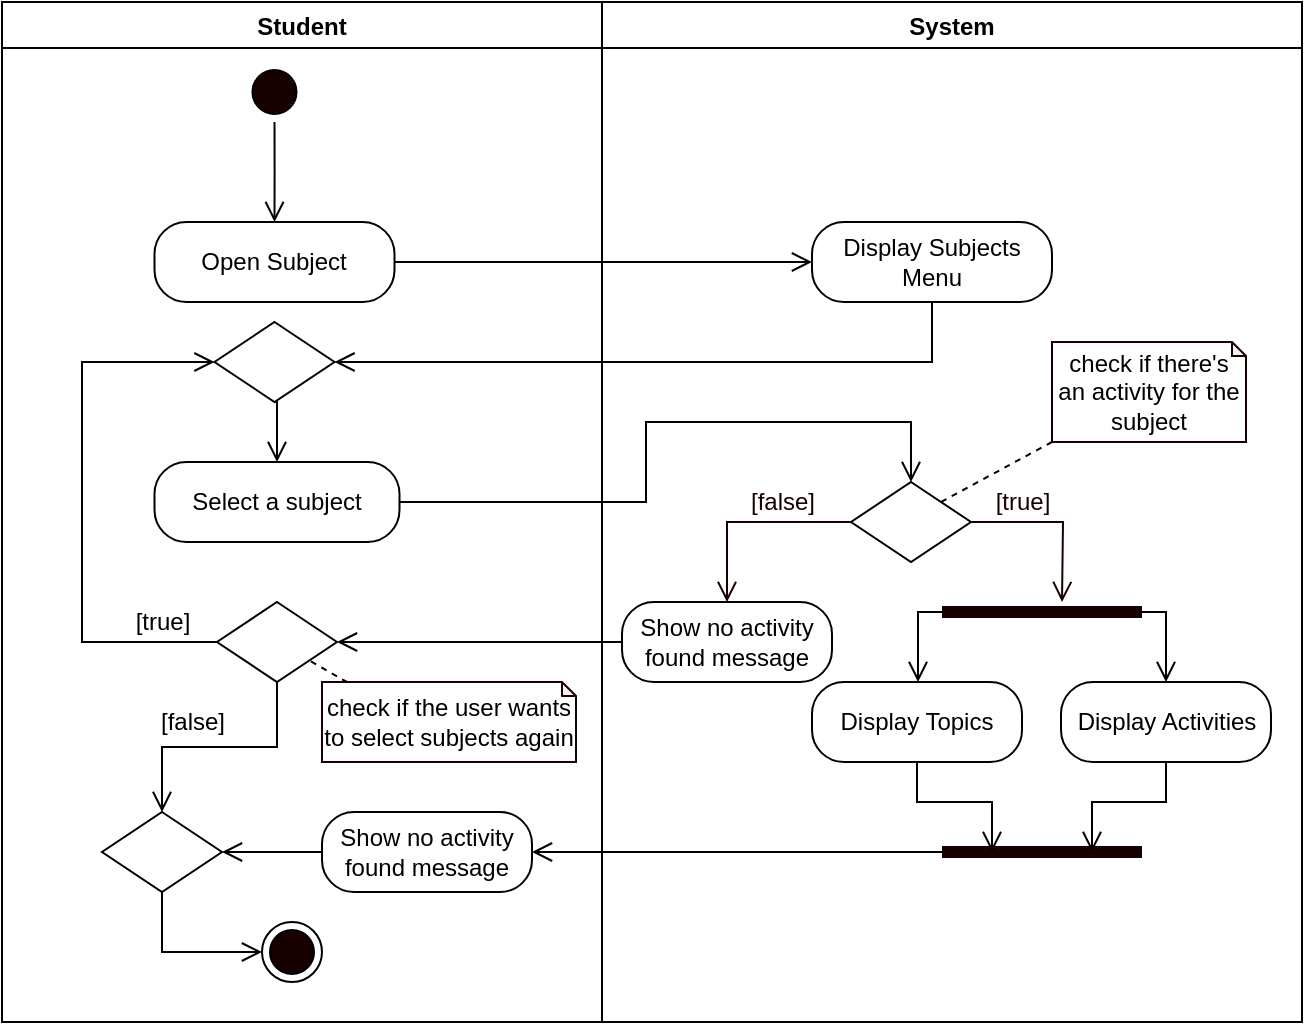 <mxfile version="14.6.13" type="device" pages="7"><diagram id="xCnhNyhCRxLYTvVG-k2f" name="Open Subjects"><mxGraphModel dx="1089" dy="736" grid="1" gridSize="10" guides="1" tooltips="1" connect="1" arrows="1" fold="1" page="1" pageScale="1" pageWidth="850" pageHeight="1100" math="0" shadow="0"><root><mxCell id="0"/><mxCell id="1" parent="0"/><mxCell id="m3-zhuv08cqBMnWeQSRP-1" value="Student" style="swimlane;startSize=23;" parent="1" vertex="1"><mxGeometry x="40" y="10" width="300" height="510" as="geometry"/></mxCell><mxCell id="m3-zhuv08cqBMnWeQSRP-2" style="edgeStyle=orthogonalEdgeStyle;rounded=0;orthogonalLoop=1;jettySize=auto;html=1;exitX=0.5;exitY=1;exitDx=0;exitDy=0;entryX=0.5;entryY=0;entryDx=0;entryDy=0;endArrow=open;endFill=0;endSize=8;" parent="m3-zhuv08cqBMnWeQSRP-1" source="m3-zhuv08cqBMnWeQSRP-3" edge="1"><mxGeometry relative="1" as="geometry"><mxPoint x="136.25" y="110" as="targetPoint"/></mxGeometry></mxCell><mxCell id="m3-zhuv08cqBMnWeQSRP-3" value="" style="ellipse;html=1;shape=startState;fillColor=#190000;" parent="m3-zhuv08cqBMnWeQSRP-1" vertex="1"><mxGeometry x="121.25" y="30" width="30" height="30" as="geometry"/></mxCell><mxCell id="m3-zhuv08cqBMnWeQSRP-4" value="Open Subject" style="rounded=1;whiteSpace=wrap;html=1;arcSize=40;" parent="m3-zhuv08cqBMnWeQSRP-1" vertex="1"><mxGeometry x="76.25" y="110" width="120" height="40" as="geometry"/></mxCell><mxCell id="m3-zhuv08cqBMnWeQSRP-6" value="Select a subject" style="rounded=1;whiteSpace=wrap;html=1;arcSize=40;" parent="m3-zhuv08cqBMnWeQSRP-1" vertex="1"><mxGeometry x="76.25" y="230" width="122.5" height="40" as="geometry"/></mxCell><mxCell id="m3-zhuv08cqBMnWeQSRP-8" style="edgeStyle=orthogonalEdgeStyle;rounded=0;orthogonalLoop=1;jettySize=auto;html=1;exitX=0.5;exitY=1;exitDx=0;exitDy=0;entryX=0.5;entryY=0;entryDx=0;entryDy=0;endArrow=open;endFill=0;endSize=8;" parent="m3-zhuv08cqBMnWeQSRP-1" source="m3-zhuv08cqBMnWeQSRP-9" target="m3-zhuv08cqBMnWeQSRP-6" edge="1"><mxGeometry relative="1" as="geometry"/></mxCell><mxCell id="m3-zhuv08cqBMnWeQSRP-9" value="" style="rhombus;whiteSpace=wrap;html=1;" parent="m3-zhuv08cqBMnWeQSRP-1" vertex="1"><mxGeometry x="106.25" y="160" width="60" height="40" as="geometry"/></mxCell><mxCell id="m3-zhuv08cqBMnWeQSRP-13" style="edgeStyle=orthogonalEdgeStyle;rounded=0;orthogonalLoop=1;jettySize=auto;html=1;exitX=0;exitY=0.5;exitDx=0;exitDy=0;entryX=0;entryY=0.5;entryDx=0;entryDy=0;endArrow=open;endFill=0;endSize=8;" parent="m3-zhuv08cqBMnWeQSRP-1" source="m3-zhuv08cqBMnWeQSRP-15" target="m3-zhuv08cqBMnWeQSRP-9" edge="1"><mxGeometry relative="1" as="geometry"><Array as="points"><mxPoint x="40" y="320"/><mxPoint x="40" y="180"/></Array></mxGeometry></mxCell><mxCell id="m3-zhuv08cqBMnWeQSRP-15" value="" style="rhombus;whiteSpace=wrap;html=1;" parent="m3-zhuv08cqBMnWeQSRP-1" vertex="1"><mxGeometry x="107.49" y="300" width="60" height="40" as="geometry"/></mxCell><mxCell id="m3-zhuv08cqBMnWeQSRP-16" value="[true]" style="text;html=1;align=center;verticalAlign=middle;resizable=0;points=[];autosize=1;strokeColor=none;" parent="m3-zhuv08cqBMnWeQSRP-1" vertex="1"><mxGeometry x="60" y="300" width="40" height="20" as="geometry"/></mxCell><mxCell id="m3-zhuv08cqBMnWeQSRP-18" style="rounded=0;orthogonalLoop=1;jettySize=auto;html=1;exitX=0;exitY=0.5;exitDx=0;exitDy=0;exitPerimeter=0;endArrow=none;endFill=0;endSize=8;dashed=1;" parent="m3-zhuv08cqBMnWeQSRP-1" target="m3-zhuv08cqBMnWeQSRP-15" edge="1"><mxGeometry relative="1" as="geometry"><mxPoint x="198.75" y="355" as="sourcePoint"/></mxGeometry></mxCell><mxCell id="m3-zhuv08cqBMnWeQSRP-19" value="check if the user wants to select subjects again" style="shape=note;whiteSpace=wrap;html=1;backgroundOutline=1;darkOpacity=0.05;strokeColor=#190000;size=7;" parent="m3-zhuv08cqBMnWeQSRP-1" vertex="1"><mxGeometry x="160" y="340" width="127" height="40" as="geometry"/></mxCell><mxCell id="L4JUY8mLhXnLWczYLnuo-8" style="edgeStyle=orthogonalEdgeStyle;rounded=0;orthogonalLoop=1;jettySize=auto;html=1;exitX=0;exitY=0.5;exitDx=0;exitDy=0;entryX=1;entryY=0.5;entryDx=0;entryDy=0;endArrow=open;endFill=0;endSize=8;" edge="1" parent="m3-zhuv08cqBMnWeQSRP-1" source="L4JUY8mLhXnLWczYLnuo-5" target="L4JUY8mLhXnLWczYLnuo-6"><mxGeometry relative="1" as="geometry"/></mxCell><mxCell id="L4JUY8mLhXnLWczYLnuo-5" value="Show no activity found message" style="rounded=1;whiteSpace=wrap;html=1;arcSize=40;" vertex="1" parent="m3-zhuv08cqBMnWeQSRP-1"><mxGeometry x="160" y="405" width="105" height="40" as="geometry"/></mxCell><mxCell id="L4JUY8mLhXnLWczYLnuo-6" value="" style="rhombus;whiteSpace=wrap;html=1;" vertex="1" parent="m3-zhuv08cqBMnWeQSRP-1"><mxGeometry x="50.0" y="405" width="60" height="40" as="geometry"/></mxCell><mxCell id="m3-zhuv08cqBMnWeQSRP-52" style="edgeStyle=orthogonalEdgeStyle;rounded=0;orthogonalLoop=1;jettySize=auto;html=1;exitX=0.5;exitY=1;exitDx=0;exitDy=0;endArrow=open;endFill=0;endSize=8;entryX=0.5;entryY=0;entryDx=0;entryDy=0;" parent="m3-zhuv08cqBMnWeQSRP-1" source="m3-zhuv08cqBMnWeQSRP-15" edge="1" target="L4JUY8mLhXnLWczYLnuo-6"><mxGeometry relative="1" as="geometry"><mxPoint x="137.552" y="410.0" as="targetPoint"/></mxGeometry></mxCell><mxCell id="GKn5wGegRRHqDm7pzOaP-1" value="" style="ellipse;html=1;shape=endState;fillColor=#190000;" vertex="1" parent="m3-zhuv08cqBMnWeQSRP-1"><mxGeometry x="130" y="460" width="30" height="30" as="geometry"/></mxCell><mxCell id="L4JUY8mLhXnLWczYLnuo-9" style="edgeStyle=orthogonalEdgeStyle;rounded=0;orthogonalLoop=1;jettySize=auto;html=1;exitX=0.5;exitY=1;exitDx=0;exitDy=0;endArrow=open;endFill=0;endSize=8;entryX=0;entryY=0.5;entryDx=0;entryDy=0;" edge="1" parent="m3-zhuv08cqBMnWeQSRP-1" source="L4JUY8mLhXnLWczYLnuo-6" target="GKn5wGegRRHqDm7pzOaP-1"><mxGeometry relative="1" as="geometry"><mxPoint x="100" y="480" as="targetPoint"/></mxGeometry></mxCell><mxCell id="m3-zhuv08cqBMnWeQSRP-20" value="System" style="swimlane;" parent="1" vertex="1"><mxGeometry x="340" y="10" width="350" height="510" as="geometry"/></mxCell><mxCell id="m3-zhuv08cqBMnWeQSRP-22" value="" style="rhombus;whiteSpace=wrap;html=1;" parent="m3-zhuv08cqBMnWeQSRP-20" vertex="1"><mxGeometry x="124.5" y="240" width="60" height="40" as="geometry"/></mxCell><mxCell id="m3-zhuv08cqBMnWeQSRP-24" value="&lt;font color=&quot;#190000&quot;&gt;[true]&lt;/font&gt;" style="text;html=1;align=center;verticalAlign=middle;resizable=0;points=[];autosize=1;strokeColor=none;fontColor=#FFFFFF;" parent="m3-zhuv08cqBMnWeQSRP-20" vertex="1"><mxGeometry x="189.5" y="240" width="40" height="20" as="geometry"/></mxCell><mxCell id="m3-zhuv08cqBMnWeQSRP-25" value="&lt;font color=&quot;#190000&quot;&gt;[false]&lt;/font&gt;" style="text;html=1;align=center;verticalAlign=middle;resizable=0;points=[];autosize=1;strokeColor=none;fontColor=#FFFFFF;" parent="m3-zhuv08cqBMnWeQSRP-20" vertex="1"><mxGeometry x="65" y="240" width="50" height="20" as="geometry"/></mxCell><mxCell id="m3-zhuv08cqBMnWeQSRP-26" value="Show no activity found message" style="rounded=1;whiteSpace=wrap;html=1;arcSize=40;" parent="m3-zhuv08cqBMnWeQSRP-20" vertex="1"><mxGeometry x="10" y="300" width="105" height="40" as="geometry"/></mxCell><mxCell id="m3-zhuv08cqBMnWeQSRP-29" style="edgeStyle=orthogonalEdgeStyle;rounded=0;orthogonalLoop=1;jettySize=auto;html=1;exitX=0;exitY=0.5;exitDx=0;exitDy=0;fontColor=#FFFFFF;endArrow=open;endFill=0;endSize=8;strokeColor=#190000;entryX=0.5;entryY=0;entryDx=0;entryDy=0;" parent="m3-zhuv08cqBMnWeQSRP-20" source="m3-zhuv08cqBMnWeQSRP-22" target="m3-zhuv08cqBMnWeQSRP-26" edge="1"><mxGeometry relative="1" as="geometry"><mxPoint x="50" y="300" as="targetPoint"/></mxGeometry></mxCell><mxCell id="m3-zhuv08cqBMnWeQSRP-30" style="edgeStyle=orthogonalEdgeStyle;rounded=0;orthogonalLoop=1;jettySize=auto;html=1;exitX=1;exitY=0.5;exitDx=0;exitDy=0;fontColor=#FFFFFF;endArrow=open;endFill=0;endSize=8;strokeColor=#190000;" parent="m3-zhuv08cqBMnWeQSRP-20" source="m3-zhuv08cqBMnWeQSRP-22" edge="1"><mxGeometry relative="1" as="geometry"><mxPoint x="230" y="300" as="targetPoint"/></mxGeometry></mxCell><mxCell id="m3-zhuv08cqBMnWeQSRP-32" value="Display Subjects Menu" style="rounded=1;whiteSpace=wrap;html=1;arcSize=40;" parent="m3-zhuv08cqBMnWeQSRP-20" vertex="1"><mxGeometry x="105" y="110" width="120" height="40" as="geometry"/></mxCell><mxCell id="m3-zhuv08cqBMnWeQSRP-41" style="rounded=0;orthogonalLoop=1;jettySize=auto;html=1;exitX=0;exitY=1;exitDx=0;exitDy=0;exitPerimeter=0;entryX=1;entryY=0;entryDx=0;entryDy=0;endArrow=none;endFill=0;dashed=1;" parent="m3-zhuv08cqBMnWeQSRP-20" source="m3-zhuv08cqBMnWeQSRP-40" target="m3-zhuv08cqBMnWeQSRP-22" edge="1"><mxGeometry relative="1" as="geometry"/></mxCell><mxCell id="m3-zhuv08cqBMnWeQSRP-40" value="check if there's an activity for the subject" style="shape=note;whiteSpace=wrap;html=1;backgroundOutline=1;darkOpacity=0.05;strokeColor=#190000;size=7;" parent="m3-zhuv08cqBMnWeQSRP-20" vertex="1"><mxGeometry x="225" y="170" width="97" height="50" as="geometry"/></mxCell><mxCell id="m3-zhuv08cqBMnWeQSRP-46" style="edgeStyle=orthogonalEdgeStyle;rounded=0;orthogonalLoop=1;jettySize=auto;html=1;exitX=1;exitY=0.5;exitDx=0;exitDy=0;exitPerimeter=0;entryX=0.5;entryY=0;entryDx=0;entryDy=0;endArrow=open;endFill=0;endSize=8;" parent="m3-zhuv08cqBMnWeQSRP-20" source="m3-zhuv08cqBMnWeQSRP-42" target="m3-zhuv08cqBMnWeQSRP-45" edge="1"><mxGeometry relative="1" as="geometry"/></mxCell><mxCell id="m3-zhuv08cqBMnWeQSRP-48" style="edgeStyle=orthogonalEdgeStyle;rounded=0;orthogonalLoop=1;jettySize=auto;html=1;exitX=0;exitY=0.5;exitDx=0;exitDy=0;exitPerimeter=0;endArrow=open;endFill=0;endSize=8;" parent="m3-zhuv08cqBMnWeQSRP-20" source="m3-zhuv08cqBMnWeQSRP-42" target="m3-zhuv08cqBMnWeQSRP-43" edge="1"><mxGeometry relative="1" as="geometry"><Array as="points"><mxPoint x="158" y="305"/></Array></mxGeometry></mxCell><mxCell id="m3-zhuv08cqBMnWeQSRP-42" value="" style="shape=line;html=1;strokeWidth=6;strokeColor=#190000;" parent="m3-zhuv08cqBMnWeQSRP-20" vertex="1"><mxGeometry x="170" y="300" width="100" height="10" as="geometry"/></mxCell><mxCell id="m3-zhuv08cqBMnWeQSRP-43" value="Display Topics" style="rounded=1;whiteSpace=wrap;html=1;arcSize=40;" parent="m3-zhuv08cqBMnWeQSRP-20" vertex="1"><mxGeometry x="105" y="340" width="105" height="40" as="geometry"/></mxCell><mxCell id="m3-zhuv08cqBMnWeQSRP-45" value="Display Activities" style="rounded=1;whiteSpace=wrap;html=1;arcSize=40;" parent="m3-zhuv08cqBMnWeQSRP-20" vertex="1"><mxGeometry x="229.5" y="340" width="105" height="40" as="geometry"/></mxCell><mxCell id="m3-zhuv08cqBMnWeQSRP-33" style="edgeStyle=orthogonalEdgeStyle;rounded=0;orthogonalLoop=1;jettySize=auto;html=1;exitX=1;exitY=0.5;exitDx=0;exitDy=0;endArrow=open;endFill=0;endSize=8;entryX=0;entryY=0.5;entryDx=0;entryDy=0;" parent="1" source="m3-zhuv08cqBMnWeQSRP-4" target="m3-zhuv08cqBMnWeQSRP-32" edge="1"><mxGeometry relative="1" as="geometry"><mxPoint x="450" y="140" as="targetPoint"/></mxGeometry></mxCell><mxCell id="m3-zhuv08cqBMnWeQSRP-34" style="edgeStyle=orthogonalEdgeStyle;rounded=0;orthogonalLoop=1;jettySize=auto;html=1;exitX=0.5;exitY=1;exitDx=0;exitDy=0;endArrow=open;endFill=0;endSize=8;entryX=1;entryY=0.5;entryDx=0;entryDy=0;" parent="1" source="m3-zhuv08cqBMnWeQSRP-32" target="m3-zhuv08cqBMnWeQSRP-9" edge="1"><mxGeometry relative="1" as="geometry"><mxPoint x="440" y="290" as="targetPoint"/></mxGeometry></mxCell><mxCell id="m3-zhuv08cqBMnWeQSRP-37" style="edgeStyle=orthogonalEdgeStyle;rounded=0;orthogonalLoop=1;jettySize=auto;html=1;exitX=0;exitY=0.5;exitDx=0;exitDy=0;entryX=1;entryY=0.5;entryDx=0;entryDy=0;endArrow=open;endFill=0;endSize=8;" parent="1" source="m3-zhuv08cqBMnWeQSRP-26" target="m3-zhuv08cqBMnWeQSRP-15" edge="1"><mxGeometry relative="1" as="geometry"/></mxCell><mxCell id="m3-zhuv08cqBMnWeQSRP-38" value="[false]" style="text;html=1;align=center;verticalAlign=middle;resizable=0;points=[];autosize=1;strokeColor=none;" parent="1" vertex="1"><mxGeometry x="110" y="360" width="50" height="20" as="geometry"/></mxCell><mxCell id="m3-zhuv08cqBMnWeQSRP-5" style="edgeStyle=orthogonalEdgeStyle;rounded=0;orthogonalLoop=1;jettySize=auto;html=1;exitX=1;exitY=0.5;exitDx=0;exitDy=0;entryX=0.5;entryY=0;entryDx=0;entryDy=0;endArrow=open;endFill=0;endSize=8;" parent="1" source="m3-zhuv08cqBMnWeQSRP-6" target="m3-zhuv08cqBMnWeQSRP-22" edge="1"><mxGeometry relative="1" as="geometry"><mxPoint x="470" y="270" as="targetPoint"/><Array as="points"><mxPoint x="362" y="260"/><mxPoint x="362" y="220"/><mxPoint x="495" y="220"/></Array></mxGeometry></mxCell><mxCell id="L4JUY8mLhXnLWczYLnuo-7" style="edgeStyle=orthogonalEdgeStyle;rounded=0;orthogonalLoop=1;jettySize=auto;html=1;exitX=0;exitY=0.5;exitDx=0;exitDy=0;exitPerimeter=0;entryX=1;entryY=0.5;entryDx=0;entryDy=0;endArrow=open;endFill=0;endSize=8;" edge="1" parent="1" source="m3-zhuv08cqBMnWeQSRP-47" target="L4JUY8mLhXnLWczYLnuo-5"><mxGeometry relative="1" as="geometry"/></mxCell><mxCell id="m3-zhuv08cqBMnWeQSRP-47" value="" style="shape=line;html=1;strokeWidth=6;strokeColor=#190000;" parent="1" vertex="1"><mxGeometry x="510" y="430" width="100" height="10" as="geometry"/></mxCell><mxCell id="m3-zhuv08cqBMnWeQSRP-49" style="edgeStyle=orthogonalEdgeStyle;rounded=0;orthogonalLoop=1;jettySize=auto;html=1;exitX=0.5;exitY=1;exitDx=0;exitDy=0;entryX=0.25;entryY=0.5;entryDx=0;entryDy=0;entryPerimeter=0;endArrow=open;endFill=0;endSize=8;" parent="1" source="m3-zhuv08cqBMnWeQSRP-43" target="m3-zhuv08cqBMnWeQSRP-47" edge="1"><mxGeometry relative="1" as="geometry"/></mxCell><mxCell id="m3-zhuv08cqBMnWeQSRP-50" style="edgeStyle=orthogonalEdgeStyle;rounded=0;orthogonalLoop=1;jettySize=auto;html=1;exitX=0.5;exitY=1;exitDx=0;exitDy=0;entryX=0.75;entryY=0.5;entryDx=0;entryDy=0;entryPerimeter=0;endArrow=open;endFill=0;endSize=8;" parent="1" source="m3-zhuv08cqBMnWeQSRP-45" target="m3-zhuv08cqBMnWeQSRP-47" edge="1"><mxGeometry relative="1" as="geometry"/></mxCell></root></mxGraphModel></diagram><diagram id="-otofbB8y98P2wj9qeeW" name="Take Trial Quiz"><mxGraphModel dx="1089" dy="736" grid="1" gridSize="10" guides="1" tooltips="1" connect="1" arrows="1" fold="1" page="1" pageScale="1" pageWidth="850" pageHeight="1100" math="0" shadow="0"><root><mxCell id="9SPK_Vc43-WRPLFOD8kL-0"/><mxCell id="9SPK_Vc43-WRPLFOD8kL-1" parent="9SPK_Vc43-WRPLFOD8kL-0"/><mxCell id="9SPK_Vc43-WRPLFOD8kL-2" value="Student" style="swimlane;startSize=23;" parent="9SPK_Vc43-WRPLFOD8kL-1" vertex="1"><mxGeometry x="111" y="20" width="300" height="940" as="geometry"/></mxCell><mxCell id="9SPK_Vc43-WRPLFOD8kL-3" value="" style="ellipse;html=1;shape=startState;fillColor=#190000;" parent="9SPK_Vc43-WRPLFOD8kL-2" vertex="1"><mxGeometry x="145" y="25" width="30" height="30" as="geometry"/></mxCell><mxCell id="9SPK_Vc43-WRPLFOD8kL-4" value="" style="edgeStyle=orthogonalEdgeStyle;html=1;verticalAlign=bottom;endArrow=open;endSize=8;" parent="9SPK_Vc43-WRPLFOD8kL-2" edge="1"><mxGeometry relative="1" as="geometry"><mxPoint x="160.5" y="95" as="targetPoint"/><mxPoint x="160.5" y="55" as="sourcePoint"/></mxGeometry></mxCell><mxCell id="9SPK_Vc43-WRPLFOD8kL-5" value="Take Trial Quiz" style="rounded=1;whiteSpace=wrap;html=1;arcSize=40;" parent="9SPK_Vc43-WRPLFOD8kL-2" vertex="1"><mxGeometry x="117.5" y="95" width="85" height="30" as="geometry"/></mxCell><mxCell id="9SPK_Vc43-WRPLFOD8kL-6" value="Choose Subject" style="rounded=1;whiteSpace=wrap;html=1;arcSize=40;" parent="9SPK_Vc43-WRPLFOD8kL-2" vertex="1"><mxGeometry x="117.5" y="155" width="85" height="30" as="geometry"/></mxCell><mxCell id="9SPK_Vc43-WRPLFOD8kL-7" style="edgeStyle=orthogonalEdgeStyle;rounded=0;orthogonalLoop=1;jettySize=auto;html=1;exitX=0.5;exitY=1;exitDx=0;exitDy=0;fontColor=#FFFFFF;endArrow=open;endFill=0;endSize=8;strokeColor=#190000;" parent="9SPK_Vc43-WRPLFOD8kL-2" source="9SPK_Vc43-WRPLFOD8kL-8" edge="1"><mxGeometry relative="1" as="geometry"><mxPoint x="160" y="300" as="targetPoint"/></mxGeometry></mxCell><mxCell id="9SPK_Vc43-WRPLFOD8kL-8" value="Choose Topic" style="rounded=1;whiteSpace=wrap;html=1;arcSize=40;" parent="9SPK_Vc43-WRPLFOD8kL-2" vertex="1"><mxGeometry x="117.5" y="230" width="85" height="30" as="geometry"/></mxCell><mxCell id="9SPK_Vc43-WRPLFOD8kL-9" value="Open Questions Bank" style="rounded=1;whiteSpace=wrap;html=1;arcSize=40;" parent="9SPK_Vc43-WRPLFOD8kL-2" vertex="1"><mxGeometry x="108.75" y="360" width="102.5" height="40" as="geometry"/></mxCell><mxCell id="9SPK_Vc43-WRPLFOD8kL-10" value="Select Answer&amp;nbsp;" style="rounded=1;whiteSpace=wrap;html=1;arcSize=40;" parent="9SPK_Vc43-WRPLFOD8kL-2" vertex="1"><mxGeometry x="113.75" y="420" width="92.5" height="40" as="geometry"/></mxCell><mxCell id="9SPK_Vc43-WRPLFOD8kL-11" value="Submit Response" style="rounded=1;whiteSpace=wrap;html=1;arcSize=40;" parent="9SPK_Vc43-WRPLFOD8kL-2" vertex="1"><mxGeometry x="123" y="750" width="91.25" height="40" as="geometry"/></mxCell><mxCell id="9SPK_Vc43-WRPLFOD8kL-12" style="edgeStyle=orthogonalEdgeStyle;rounded=0;orthogonalLoop=1;jettySize=auto;html=1;exitX=0.5;exitY=1;exitDx=0;exitDy=0;entryX=0.5;entryY=0;entryDx=0;entryDy=0;endArrow=open;endFill=0;endSize=8;" parent="9SPK_Vc43-WRPLFOD8kL-2" source="9SPK_Vc43-WRPLFOD8kL-13" target="9SPK_Vc43-WRPLFOD8kL-9" edge="1"><mxGeometry relative="1" as="geometry"/></mxCell><mxCell id="9SPK_Vc43-WRPLFOD8kL-13" value="" style="rhombus;whiteSpace=wrap;html=1;" parent="9SPK_Vc43-WRPLFOD8kL-2" vertex="1"><mxGeometry x="130" y="300" width="60" height="40" as="geometry"/></mxCell><mxCell id="9SPK_Vc43-WRPLFOD8kL-14" style="edgeStyle=orthogonalEdgeStyle;rounded=0;jumpStyle=arc;jumpSize=14;orthogonalLoop=1;jettySize=auto;html=1;exitX=0.5;exitY=1;exitDx=0;exitDy=0;endArrow=open;endFill=0;startSize=9;endSize=8;" parent="9SPK_Vc43-WRPLFOD8kL-2" source="9SPK_Vc43-WRPLFOD8kL-15" target="9SPK_Vc43-WRPLFOD8kL-11" edge="1"><mxGeometry relative="1" as="geometry"/></mxCell><mxCell id="9SPK_Vc43-WRPLFOD8kL-15" value="" style="rhombus;whiteSpace=wrap;html=1;" parent="9SPK_Vc43-WRPLFOD8kL-2" vertex="1"><mxGeometry x="138.75" y="670" width="60" height="40" as="geometry"/></mxCell><mxCell id="9SPK_Vc43-WRPLFOD8kL-16" style="rounded=0;jumpStyle=arc;jumpSize=14;orthogonalLoop=1;jettySize=auto;html=1;exitX=0.5;exitY=1;exitDx=0;exitDy=0;exitPerimeter=0;entryX=0;entryY=0;entryDx=0;entryDy=0;endArrow=none;endFill=0;startSize=9;endSize=8;dashed=1;" parent="9SPK_Vc43-WRPLFOD8kL-2" source="9SPK_Vc43-WRPLFOD8kL-17" target="9SPK_Vc43-WRPLFOD8kL-15" edge="1"><mxGeometry relative="1" as="geometry"/></mxCell><mxCell id="9SPK_Vc43-WRPLFOD8kL-17" value="Check if there is a following question" style="shape=note;size=11;whiteSpace=wrap;html=1;strokeWidth=1;" parent="9SPK_Vc43-WRPLFOD8kL-2" vertex="1"><mxGeometry x="57.48" y="580" width="132.52" height="50" as="geometry"/></mxCell><mxCell id="4VrR4iobImMc_wgSsrPQ-10" style="edgeStyle=orthogonalEdgeStyle;rounded=0;orthogonalLoop=1;jettySize=auto;html=1;exitX=0.5;exitY=1;exitDx=0;exitDy=0;entryX=1;entryY=0.5;entryDx=0;entryDy=0;endArrow=open;endFill=0;endSize=8;" edge="1" parent="9SPK_Vc43-WRPLFOD8kL-2" source="9SPK_Vc43-WRPLFOD8kL-33" target="9SPK_Vc43-WRPLFOD8kL-35"><mxGeometry relative="1" as="geometry"/></mxCell><mxCell id="9SPK_Vc43-WRPLFOD8kL-33" value="" style="rhombus;whiteSpace=wrap;html=1;" parent="9SPK_Vc43-WRPLFOD8kL-2" vertex="1"><mxGeometry x="85" y="820" width="60" height="40" as="geometry"/></mxCell><mxCell id="9SPK_Vc43-WRPLFOD8kL-55" style="edgeStyle=orthogonalEdgeStyle;rounded=0;jumpStyle=arc;jumpSize=14;orthogonalLoop=1;jettySize=auto;html=1;exitX=0;exitY=0.5;exitDx=0;exitDy=0;entryX=0;entryY=0.5;entryDx=0;entryDy=0;endArrow=open;endFill=0;startSize=9;endSize=8;" parent="9SPK_Vc43-WRPLFOD8kL-2" source="9SPK_Vc43-WRPLFOD8kL-33" target="9SPK_Vc43-WRPLFOD8kL-13" edge="1"><mxGeometry relative="1" as="geometry"><Array as="points"><mxPoint x="40" y="840"/><mxPoint x="40" y="320"/></Array></mxGeometry></mxCell><mxCell id="9SPK_Vc43-WRPLFOD8kL-36" value="&lt;font color=&quot;#190000&quot;&gt;Yes&lt;/font&gt;" style="text;html=1;align=center;verticalAlign=middle;resizable=0;points=[];autosize=1;strokeColor=none;fontColor=#FFFFFF;" parent="9SPK_Vc43-WRPLFOD8kL-2" vertex="1"><mxGeometry x="45" y="815" width="40" height="20" as="geometry"/></mxCell><mxCell id="9SPK_Vc43-WRPLFOD8kL-35" value="" style="ellipse;html=1;shape=endState;fillColor=#190000;" parent="9SPK_Vc43-WRPLFOD8kL-2" vertex="1"><mxGeometry x="27.48" y="890" width="30" height="30" as="geometry"/></mxCell><mxCell id="9SPK_Vc43-WRPLFOD8kL-37" value="&lt;font color=&quot;#190000&quot;&gt;No&lt;/font&gt;" style="text;html=1;align=center;verticalAlign=middle;resizable=0;points=[];autosize=1;strokeColor=none;fontColor=#FFFFFF;" parent="9SPK_Vc43-WRPLFOD8kL-2" vertex="1"><mxGeometry x="78.75" y="865" width="30" height="20" as="geometry"/></mxCell><mxCell id="4VrR4iobImMc_wgSsrPQ-9" style="edgeStyle=orthogonalEdgeStyle;rounded=0;orthogonalLoop=1;jettySize=auto;html=1;exitX=0;exitY=0.5;exitDx=0;exitDy=0;entryX=1;entryY=0.5;entryDx=0;entryDy=0;endArrow=open;endFill=0;endSize=8;" edge="1" parent="9SPK_Vc43-WRPLFOD8kL-2" source="4VrR4iobImMc_wgSsrPQ-8" target="9SPK_Vc43-WRPLFOD8kL-33"><mxGeometry relative="1" as="geometry"/></mxCell><mxCell id="4VrR4iobImMc_wgSsrPQ-8" value="View Score" style="rounded=1;whiteSpace=wrap;html=1;arcSize=40;" vertex="1" parent="9SPK_Vc43-WRPLFOD8kL-2"><mxGeometry x="190" y="825" width="93.75" height="30" as="geometry"/></mxCell><mxCell id="4VrR4iobImMc_wgSsrPQ-12" style="rounded=0;orthogonalLoop=1;jettySize=auto;html=1;exitX=0;exitY=0;exitDx=0;exitDy=0;exitPerimeter=0;entryX=1;entryY=1;entryDx=0;entryDy=0;endArrow=none;endFill=0;endSize=8;dashed=1;" edge="1" parent="9SPK_Vc43-WRPLFOD8kL-2" source="9SPK_Vc43-WRPLFOD8kL-38" target="9SPK_Vc43-WRPLFOD8kL-33"><mxGeometry relative="1" as="geometry"/></mxCell><mxCell id="9SPK_Vc43-WRPLFOD8kL-38" value="Check if the student wants to answer again" style="shape=note;size=11;whiteSpace=wrap;html=1;strokeWidth=1;" parent="9SPK_Vc43-WRPLFOD8kL-2" vertex="1"><mxGeometry x="145" y="885" width="140" height="40" as="geometry"/></mxCell><mxCell id="9SPK_Vc43-WRPLFOD8kL-19" value="System" style="swimlane;" parent="9SPK_Vc43-WRPLFOD8kL-1" vertex="1"><mxGeometry x="410" y="20" width="400" height="940" as="geometry"/></mxCell><mxCell id="9SPK_Vc43-WRPLFOD8kL-20" value="Display Subjects" style="rounded=1;whiteSpace=wrap;html=1;arcSize=40;" parent="9SPK_Vc43-WRPLFOD8kL-19" vertex="1"><mxGeometry x="100" y="95" width="85" height="30" as="geometry"/></mxCell><mxCell id="9SPK_Vc43-WRPLFOD8kL-21" value="Display Topics" style="rounded=1;whiteSpace=wrap;html=1;arcSize=40;" parent="9SPK_Vc43-WRPLFOD8kL-19" vertex="1"><mxGeometry x="102.5" y="195" width="85" height="30" as="geometry"/></mxCell><mxCell id="MySkm-WL_PYojnKT148T-30" style="edgeStyle=orthogonalEdgeStyle;rounded=0;orthogonalLoop=1;jettySize=auto;html=1;entryX=0.5;entryY=1;entryDx=0;entryDy=0;endArrow=open;endFill=0;endSize=8;" parent="9SPK_Vc43-WRPLFOD8kL-19" source="9SPK_Vc43-WRPLFOD8kL-23" target="9SPK_Vc43-WRPLFOD8kL-25" edge="1"><mxGeometry relative="1" as="geometry"/></mxCell><mxCell id="MySkm-WL_PYojnKT148T-31" style="edgeStyle=orthogonalEdgeStyle;rounded=0;orthogonalLoop=1;jettySize=auto;html=1;entryX=0.5;entryY=0;entryDx=0;entryDy=0;endArrow=open;endFill=0;endSize=8;" parent="9SPK_Vc43-WRPLFOD8kL-19" source="9SPK_Vc43-WRPLFOD8kL-23" target="9SPK_Vc43-WRPLFOD8kL-27" edge="1"><mxGeometry relative="1" as="geometry"/></mxCell><mxCell id="9SPK_Vc43-WRPLFOD8kL-23" value="" style="rhombus;whiteSpace=wrap;html=1;" parent="9SPK_Vc43-WRPLFOD8kL-19" vertex="1"><mxGeometry x="181.25" y="520" width="60" height="40" as="geometry"/></mxCell><mxCell id="MySkm-WL_PYojnKT148T-34" style="edgeStyle=orthogonalEdgeStyle;rounded=0;orthogonalLoop=1;jettySize=auto;html=1;entryX=0.5;entryY=0;entryDx=0;entryDy=0;endArrow=open;endFill=0;endSize=8;" parent="9SPK_Vc43-WRPLFOD8kL-19" source="9SPK_Vc43-WRPLFOD8kL-25" target="9SPK_Vc43-WRPLFOD8kL-28" edge="1"><mxGeometry relative="1" as="geometry"/></mxCell><mxCell id="9SPK_Vc43-WRPLFOD8kL-25" value="Display the Correct Notification&amp;nbsp;" style="rounded=1;whiteSpace=wrap;html=1;arcSize=40;" parent="9SPK_Vc43-WRPLFOD8kL-19" vertex="1"><mxGeometry x="150" y="450" width="122.5" height="40" as="geometry"/></mxCell><mxCell id="MySkm-WL_PYojnKT148T-35" style="edgeStyle=orthogonalEdgeStyle;rounded=0;orthogonalLoop=1;jettySize=auto;html=1;entryX=0.5;entryY=1;entryDx=0;entryDy=0;endArrow=open;endFill=0;endSize=8;" parent="9SPK_Vc43-WRPLFOD8kL-19" source="9SPK_Vc43-WRPLFOD8kL-27" target="9SPK_Vc43-WRPLFOD8kL-28" edge="1"><mxGeometry relative="1" as="geometry"/></mxCell><mxCell id="9SPK_Vc43-WRPLFOD8kL-27" value="Display the Wrong Notification and Correct Answer" style="rounded=1;whiteSpace=wrap;html=1;arcSize=40;" parent="9SPK_Vc43-WRPLFOD8kL-19" vertex="1"><mxGeometry x="150" y="590" width="122.5" height="40" as="geometry"/></mxCell><mxCell id="9SPK_Vc43-WRPLFOD8kL-28" value="" style="rhombus;whiteSpace=wrap;html=1;" parent="9SPK_Vc43-WRPLFOD8kL-19" vertex="1"><mxGeometry x="278.75" y="520" width="60" height="40" as="geometry"/></mxCell><mxCell id="9SPK_Vc43-WRPLFOD8kL-32" value="Display Score" style="rounded=1;whiteSpace=wrap;html=1;arcSize=40;" parent="9SPK_Vc43-WRPLFOD8kL-19" vertex="1"><mxGeometry x="145.63" y="750" width="108.75" height="40" as="geometry"/></mxCell><mxCell id="9SPK_Vc43-WRPLFOD8kL-22" value="Display Question and Choices" style="rounded=1;whiteSpace=wrap;html=1;arcSize=40;" parent="9SPK_Vc43-WRPLFOD8kL-19" vertex="1"><mxGeometry x="100" y="360" width="102.5" height="40" as="geometry"/></mxCell><mxCell id="9SPK_Vc43-WRPLFOD8kL-56" style="edgeStyle=orthogonalEdgeStyle;rounded=0;jumpStyle=arc;jumpSize=14;orthogonalLoop=1;jettySize=auto;html=1;exitX=0.5;exitY=1;exitDx=0;exitDy=0;endArrow=open;endFill=0;startSize=9;endSize=8;" parent="9SPK_Vc43-WRPLFOD8kL-19" source="9SPK_Vc43-WRPLFOD8kL-57" target="9SPK_Vc43-WRPLFOD8kL-22" edge="1"><mxGeometry relative="1" as="geometry"/></mxCell><mxCell id="9SPK_Vc43-WRPLFOD8kL-57" value="" style="rhombus;whiteSpace=wrap;html=1;" parent="9SPK_Vc43-WRPLFOD8kL-19" vertex="1"><mxGeometry x="121.25" y="280" width="60" height="40" as="geometry"/></mxCell><mxCell id="4VrR4iobImMc_wgSsrPQ-3" style="edgeStyle=orthogonalEdgeStyle;rounded=0;orthogonalLoop=1;jettySize=auto;html=1;exitX=1;exitY=0.5;exitDx=0;exitDy=0;entryX=0;entryY=0.5;entryDx=0;entryDy=0;endArrow=open;endFill=0;endSize=8;" edge="1" parent="9SPK_Vc43-WRPLFOD8kL-19" source="4VrR4iobImMc_wgSsrPQ-2" target="9SPK_Vc43-WRPLFOD8kL-23"><mxGeometry relative="1" as="geometry"/></mxCell><mxCell id="4VrR4iobImMc_wgSsrPQ-2" value="Check Answer" style="rounded=1;whiteSpace=wrap;html=1;arcSize=40;" vertex="1" parent="9SPK_Vc43-WRPLFOD8kL-19"><mxGeometry x="30" y="525" width="97.5" height="30" as="geometry"/></mxCell><mxCell id="4VrR4iobImMc_wgSsrPQ-6" value="[wrong]" style="text;html=1;align=center;verticalAlign=middle;resizable=0;points=[];autosize=1;strokeColor=none;" vertex="1" parent="9SPK_Vc43-WRPLFOD8kL-19"><mxGeometry x="150" y="560" width="60" height="20" as="geometry"/></mxCell><mxCell id="9SPK_Vc43-WRPLFOD8kL-41" style="edgeStyle=orthogonalEdgeStyle;rounded=0;orthogonalLoop=1;jettySize=auto;html=1;exitX=1;exitY=0.5;exitDx=0;exitDy=0;entryX=0;entryY=0.5;entryDx=0;entryDy=0;fontColor=#FFFFFF;endArrow=open;endFill=0;endSize=8;strokeColor=#190000;" parent="9SPK_Vc43-WRPLFOD8kL-1" source="9SPK_Vc43-WRPLFOD8kL-5" target="9SPK_Vc43-WRPLFOD8kL-20" edge="1"><mxGeometry relative="1" as="geometry"/></mxCell><mxCell id="9SPK_Vc43-WRPLFOD8kL-42" style="edgeStyle=orthogonalEdgeStyle;rounded=0;orthogonalLoop=1;jettySize=auto;html=1;exitX=0.5;exitY=1;exitDx=0;exitDy=0;entryX=1;entryY=0.5;entryDx=0;entryDy=0;fontColor=#FFFFFF;endArrow=open;endFill=0;endSize=8;strokeColor=#190000;" parent="9SPK_Vc43-WRPLFOD8kL-1" source="9SPK_Vc43-WRPLFOD8kL-20" target="9SPK_Vc43-WRPLFOD8kL-6" edge="1"><mxGeometry relative="1" as="geometry"><mxPoint x="552.5" y="175" as="targetPoint"/></mxGeometry></mxCell><mxCell id="9SPK_Vc43-WRPLFOD8kL-43" style="edgeStyle=orthogonalEdgeStyle;rounded=0;orthogonalLoop=1;jettySize=auto;html=1;exitX=0.5;exitY=1;exitDx=0;exitDy=0;entryX=0;entryY=0.5;entryDx=0;entryDy=0;fontColor=#FFFFFF;endArrow=open;endFill=0;endSize=8;strokeColor=#190000;" parent="9SPK_Vc43-WRPLFOD8kL-1" source="9SPK_Vc43-WRPLFOD8kL-6" target="9SPK_Vc43-WRPLFOD8kL-21" edge="1"><mxGeometry relative="1" as="geometry"/></mxCell><mxCell id="9SPK_Vc43-WRPLFOD8kL-44" style="edgeStyle=orthogonalEdgeStyle;rounded=0;orthogonalLoop=1;jettySize=auto;html=1;exitX=0.5;exitY=1;exitDx=0;exitDy=0;entryX=1;entryY=0.5;entryDx=0;entryDy=0;fontColor=#FFFFFF;endArrow=open;endFill=0;endSize=8;strokeColor=#190000;" parent="9SPK_Vc43-WRPLFOD8kL-1" source="9SPK_Vc43-WRPLFOD8kL-21" target="9SPK_Vc43-WRPLFOD8kL-8" edge="1"><mxGeometry relative="1" as="geometry"/></mxCell><mxCell id="9SPK_Vc43-WRPLFOD8kL-45" style="edgeStyle=orthogonalEdgeStyle;rounded=0;orthogonalLoop=1;jettySize=auto;html=1;exitX=0.5;exitY=1;exitDx=0;exitDy=0;entryX=1;entryY=0.5;entryDx=0;entryDy=0;endArrow=open;endFill=0;endSize=8;" parent="9SPK_Vc43-WRPLFOD8kL-1" source="9SPK_Vc43-WRPLFOD8kL-22" target="9SPK_Vc43-WRPLFOD8kL-10" edge="1"><mxGeometry relative="1" as="geometry"/></mxCell><mxCell id="9SPK_Vc43-WRPLFOD8kL-49" style="edgeStyle=orthogonalEdgeStyle;rounded=0;jumpStyle=arc;jumpSize=14;orthogonalLoop=1;jettySize=auto;html=1;exitX=1;exitY=0.5;exitDx=0;exitDy=0;entryX=0.5;entryY=0;entryDx=0;entryDy=0;endArrow=open;endFill=0;startSize=9;endSize=8;" parent="9SPK_Vc43-WRPLFOD8kL-1" source="9SPK_Vc43-WRPLFOD8kL-28" target="9SPK_Vc43-WRPLFOD8kL-15" edge="1"><mxGeometry relative="1" as="geometry"><Array as="points"><mxPoint x="760" y="560"/><mxPoint x="760" y="670"/><mxPoint x="279" y="670"/></Array></mxGeometry></mxCell><mxCell id="9SPK_Vc43-WRPLFOD8kL-53" value="No" style="text;html=1;align=center;verticalAlign=middle;resizable=0;points=[];autosize=1;strokeColor=none;" parent="9SPK_Vc43-WRPLFOD8kL-1" vertex="1"><mxGeometry x="283.75" y="730" width="30" height="20" as="geometry"/></mxCell><mxCell id="9SPK_Vc43-WRPLFOD8kL-58" value="" style="edgeStyle=orthogonalEdgeStyle;rounded=0;orthogonalLoop=1;jettySize=auto;html=1;exitX=1;exitY=0.5;exitDx=0;exitDy=0;endArrow=open;endFill=0;endSize=8;entryX=0;entryY=0.5;entryDx=0;entryDy=0;" parent="9SPK_Vc43-WRPLFOD8kL-1" source="9SPK_Vc43-WRPLFOD8kL-9" target="9SPK_Vc43-WRPLFOD8kL-57" edge="1"><mxGeometry relative="1" as="geometry"><mxPoint x="321.25" y="400" as="sourcePoint"/><mxPoint x="546.3" y="460" as="targetPoint"/></mxGeometry></mxCell><mxCell id="9SPK_Vc43-WRPLFOD8kL-116" style="edgeStyle=orthogonalEdgeStyle;rounded=0;orthogonalLoop=1;jettySize=auto;html=1;exitX=1;exitY=0.5;exitDx=0;exitDy=0;endArrow=open;endFill=0;endSize=8;" parent="9SPK_Vc43-WRPLFOD8kL-1" source="9SPK_Vc43-WRPLFOD8kL-11" target="9SPK_Vc43-WRPLFOD8kL-32" edge="1"><mxGeometry relative="1" as="geometry"/></mxCell><mxCell id="MySkm-WL_PYojnKT148T-33" style="edgeStyle=orthogonalEdgeStyle;rounded=0;orthogonalLoop=1;jettySize=auto;html=1;entryX=1;entryY=0.5;entryDx=0;entryDy=0;endArrow=open;endFill=0;endSize=8;" parent="9SPK_Vc43-WRPLFOD8kL-1" source="9SPK_Vc43-WRPLFOD8kL-15" target="9SPK_Vc43-WRPLFOD8kL-57" edge="1"><mxGeometry relative="1" as="geometry"><Array as="points"><mxPoint x="780" y="710"/><mxPoint x="780" y="320"/></Array></mxGeometry></mxCell><mxCell id="4VrR4iobImMc_wgSsrPQ-0" value="Yes" style="text;html=1;align=center;verticalAlign=middle;resizable=0;points=[];autosize=1;strokeColor=none;" vertex="1" parent="9SPK_Vc43-WRPLFOD8kL-1"><mxGeometry x="310" y="690" width="40" height="20" as="geometry"/></mxCell><mxCell id="4VrR4iobImMc_wgSsrPQ-4" style="edgeStyle=orthogonalEdgeStyle;rounded=0;orthogonalLoop=1;jettySize=auto;html=1;exitX=0.5;exitY=1;exitDx=0;exitDy=0;entryX=0;entryY=0.5;entryDx=0;entryDy=0;endArrow=open;endFill=0;endSize=8;" edge="1" parent="9SPK_Vc43-WRPLFOD8kL-1" source="9SPK_Vc43-WRPLFOD8kL-10" target="4VrR4iobImMc_wgSsrPQ-2"><mxGeometry relative="1" as="geometry"/></mxCell><mxCell id="4VrR4iobImMc_wgSsrPQ-5" value="[correct]" style="text;html=1;align=center;verticalAlign=middle;resizable=0;points=[];autosize=1;strokeColor=none;" vertex="1" parent="9SPK_Vc43-WRPLFOD8kL-1"><mxGeometry x="560" y="520" width="60" height="20" as="geometry"/></mxCell><mxCell id="4VrR4iobImMc_wgSsrPQ-7" style="edgeStyle=orthogonalEdgeStyle;rounded=0;orthogonalLoop=1;jettySize=auto;html=1;exitX=0.5;exitY=1;exitDx=0;exitDy=0;endArrow=open;endFill=0;endSize=8;entryX=1;entryY=0.5;entryDx=0;entryDy=0;" edge="1" parent="9SPK_Vc43-WRPLFOD8kL-1" source="9SPK_Vc43-WRPLFOD8kL-32" target="4VrR4iobImMc_wgSsrPQ-8"><mxGeometry relative="1" as="geometry"><mxPoint x="470" y="880" as="targetPoint"/></mxGeometry></mxCell></root></mxGraphModel></diagram><diagram id="jzdwXitfnk20zXMu2zWF" name="Take Assessment"><mxGraphModel dx="1089" dy="736" grid="1" gridSize="10" guides="1" tooltips="1" connect="1" arrows="1" fold="1" page="1" pageScale="1" pageWidth="850" pageHeight="1100" math="0" shadow="0"><root><mxCell id="rs319yFBnZubur0SZfpG-0"/><mxCell id="rs319yFBnZubur0SZfpG-1" parent="rs319yFBnZubur0SZfpG-0"/><mxCell id="0v7EWciM_yS-tpHEfJkf-0" value="Student" style="swimlane;startSize=23;" parent="rs319yFBnZubur0SZfpG-1" vertex="1"><mxGeometry x="130" y="20" width="280" height="860" as="geometry"/></mxCell><mxCell id="OjgIDBqP_f-mNfk16I7Z-38" style="edgeStyle=orthogonalEdgeStyle;rounded=0;orthogonalLoop=1;jettySize=auto;html=1;exitX=0.5;exitY=1;exitDx=0;exitDy=0;entryX=0.5;entryY=0;entryDx=0;entryDy=0;endArrow=open;endFill=0;endSize=8;" edge="1" parent="0v7EWciM_yS-tpHEfJkf-0" source="OjgIDBqP_f-mNfk16I7Z-34" target="OjgIDBqP_f-mNfk16I7Z-37"><mxGeometry relative="1" as="geometry"/></mxCell><mxCell id="OjgIDBqP_f-mNfk16I7Z-34" value="View Score" style="rounded=1;whiteSpace=wrap;html=1;arcSize=40;" vertex="1" parent="0v7EWciM_yS-tpHEfJkf-0"><mxGeometry x="86.27" y="730.43" width="90" height="40" as="geometry"/></mxCell><mxCell id="OjgIDBqP_f-mNfk16I7Z-37" value="" style="ellipse;html=1;shape=endState;fillColor=#190000;" vertex="1" parent="0v7EWciM_yS-tpHEfJkf-0"><mxGeometry x="116.27" y="815" width="30" height="30" as="geometry"/></mxCell><mxCell id="anxvFn-9Zx2DVc0jyh4--80" value="Open Questions Bank" style="rounded=1;whiteSpace=wrap;html=1;arcSize=40;" vertex="1" parent="0v7EWciM_yS-tpHEfJkf-0"><mxGeometry x="71.75" y="230" width="102.5" height="40" as="geometry"/></mxCell><mxCell id="0v7EWciM_yS-tpHEfJkf-17" value="System" style="swimlane;" parent="rs319yFBnZubur0SZfpG-1" vertex="1"><mxGeometry x="410" y="20" width="400" height="860" as="geometry"/></mxCell><mxCell id="0v7EWciM_yS-tpHEfJkf-18" value="Display Subjects" style="rounded=1;whiteSpace=wrap;html=1;arcSize=40;" parent="0v7EWciM_yS-tpHEfJkf-17" vertex="1"><mxGeometry x="100" y="98" width="85" height="30" as="geometry"/></mxCell><mxCell id="e7fW_4zhSRnanliH32yh-8" value="Save Score to Database" style="rounded=1;whiteSpace=wrap;html=1;arcSize=40;" parent="0v7EWciM_yS-tpHEfJkf-17" vertex="1"><mxGeometry x="157.26" y="660.43" width="105.02" height="40" as="geometry"/></mxCell><mxCell id="e7fW_4zhSRnanliH32yh-7" style="edgeStyle=orthogonalEdgeStyle;rounded=0;orthogonalLoop=1;jettySize=auto;html=1;exitX=0.5;exitY=1;exitDx=0;exitDy=0;entryX=0.5;entryY=0;entryDx=0;entryDy=0;endArrow=open;endFill=0;endSize=8;" parent="0v7EWciM_yS-tpHEfJkf-17" source="e7fW_4zhSRnanliH32yh-8" edge="1"><mxGeometry relative="1" as="geometry"><mxPoint x="212.87" y="730.43" as="targetPoint"/></mxGeometry></mxCell><mxCell id="anxvFn-9Zx2DVc0jyh4--90" value="" style="rhombus;whiteSpace=wrap;html=1;" vertex="1" parent="0v7EWciM_yS-tpHEfJkf-17"><mxGeometry x="179.77" y="430.0" width="60" height="40" as="geometry"/></mxCell><mxCell id="anxvFn-9Zx2DVc0jyh4--92" value="Display the Correct Notification&amp;nbsp;" style="rounded=1;whiteSpace=wrap;html=1;arcSize=40;" vertex="1" parent="0v7EWciM_yS-tpHEfJkf-17"><mxGeometry x="148.52" y="360" width="122.5" height="40" as="geometry"/></mxCell><mxCell id="anxvFn-9Zx2DVc0jyh4--88" style="edgeStyle=orthogonalEdgeStyle;rounded=0;orthogonalLoop=1;jettySize=auto;html=1;entryX=0.5;entryY=1;entryDx=0;entryDy=0;endArrow=open;endFill=0;endSize=8;" edge="1" parent="0v7EWciM_yS-tpHEfJkf-17" source="anxvFn-9Zx2DVc0jyh4--90" target="anxvFn-9Zx2DVc0jyh4--92"><mxGeometry relative="1" as="geometry"/></mxCell><mxCell id="anxvFn-9Zx2DVc0jyh4--94" value="Display the Wrong Notification and Correct Answer" style="rounded=1;whiteSpace=wrap;html=1;arcSize=40;" vertex="1" parent="0v7EWciM_yS-tpHEfJkf-17"><mxGeometry x="148.52" y="500.0" width="122.5" height="40" as="geometry"/></mxCell><mxCell id="anxvFn-9Zx2DVc0jyh4--89" style="edgeStyle=orthogonalEdgeStyle;rounded=0;orthogonalLoop=1;jettySize=auto;html=1;entryX=0.5;entryY=0;entryDx=0;entryDy=0;endArrow=open;endFill=0;endSize=8;" edge="1" parent="0v7EWciM_yS-tpHEfJkf-17" source="anxvFn-9Zx2DVc0jyh4--90" target="anxvFn-9Zx2DVc0jyh4--94"><mxGeometry relative="1" as="geometry"/></mxCell><mxCell id="anxvFn-9Zx2DVc0jyh4--95" value="" style="rhombus;whiteSpace=wrap;html=1;" vertex="1" parent="0v7EWciM_yS-tpHEfJkf-17"><mxGeometry x="277.27" y="430.0" width="60" height="40" as="geometry"/></mxCell><mxCell id="anxvFn-9Zx2DVc0jyh4--91" style="edgeStyle=orthogonalEdgeStyle;rounded=0;orthogonalLoop=1;jettySize=auto;html=1;entryX=0.5;entryY=0;entryDx=0;entryDy=0;endArrow=open;endFill=0;endSize=8;" edge="1" parent="0v7EWciM_yS-tpHEfJkf-17" source="anxvFn-9Zx2DVc0jyh4--92" target="anxvFn-9Zx2DVc0jyh4--95"><mxGeometry relative="1" as="geometry"/></mxCell><mxCell id="anxvFn-9Zx2DVc0jyh4--96" value="Display Question and Choices" style="rounded=1;whiteSpace=wrap;html=1;arcSize=40;" vertex="1" parent="0v7EWciM_yS-tpHEfJkf-17"><mxGeometry x="98.52" y="270" width="102.5" height="40" as="geometry"/></mxCell><mxCell id="anxvFn-9Zx2DVc0jyh4--97" style="edgeStyle=orthogonalEdgeStyle;rounded=0;jumpStyle=arc;jumpSize=14;orthogonalLoop=1;jettySize=auto;html=1;exitX=0.5;exitY=1;exitDx=0;exitDy=0;endArrow=open;endFill=0;startSize=9;endSize=8;" edge="1" parent="0v7EWciM_yS-tpHEfJkf-17" source="anxvFn-9Zx2DVc0jyh4--98" target="anxvFn-9Zx2DVc0jyh4--96"><mxGeometry relative="1" as="geometry"/></mxCell><mxCell id="anxvFn-9Zx2DVc0jyh4--98" value="" style="rhombus;whiteSpace=wrap;html=1;" vertex="1" parent="0v7EWciM_yS-tpHEfJkf-17"><mxGeometry x="119.77" y="190" width="60" height="40" as="geometry"/></mxCell><mxCell id="anxvFn-9Zx2DVc0jyh4--99" style="edgeStyle=orthogonalEdgeStyle;rounded=0;orthogonalLoop=1;jettySize=auto;html=1;exitX=1;exitY=0.5;exitDx=0;exitDy=0;entryX=0;entryY=0.5;entryDx=0;entryDy=0;endArrow=open;endFill=0;endSize=8;" edge="1" parent="0v7EWciM_yS-tpHEfJkf-17" source="anxvFn-9Zx2DVc0jyh4--100" target="anxvFn-9Zx2DVc0jyh4--90"><mxGeometry relative="1" as="geometry"/></mxCell><mxCell id="anxvFn-9Zx2DVc0jyh4--100" value="Check Answer" style="rounded=1;whiteSpace=wrap;html=1;arcSize=40;" vertex="1" parent="0v7EWciM_yS-tpHEfJkf-17"><mxGeometry x="28.52" y="435.0" width="97.5" height="30" as="geometry"/></mxCell><mxCell id="anxvFn-9Zx2DVc0jyh4--101" value="[wrong]" style="text;html=1;align=center;verticalAlign=middle;resizable=0;points=[];autosize=1;strokeColor=none;" vertex="1" parent="0v7EWciM_yS-tpHEfJkf-17"><mxGeometry x="148.52" y="470.0" width="60" height="20" as="geometry"/></mxCell><mxCell id="anxvFn-9Zx2DVc0jyh4--93" style="edgeStyle=orthogonalEdgeStyle;rounded=0;orthogonalLoop=1;jettySize=auto;html=1;entryX=0.5;entryY=1;entryDx=0;entryDy=0;endArrow=open;endFill=0;endSize=8;" edge="1" parent="0v7EWciM_yS-tpHEfJkf-17" source="anxvFn-9Zx2DVc0jyh4--94" target="anxvFn-9Zx2DVc0jyh4--95"><mxGeometry relative="1" as="geometry"/></mxCell><mxCell id="anxvFn-9Zx2DVc0jyh4--110" value="[correct]" style="text;html=1;align=center;verticalAlign=middle;resizable=0;points=[];autosize=1;strokeColor=none;" vertex="1" parent="0v7EWciM_yS-tpHEfJkf-17"><mxGeometry x="148.52" y="410.0" width="60" height="20" as="geometry"/></mxCell><mxCell id="OjgIDBqP_f-mNfk16I7Z-36" value="Display Score" style="rounded=1;whiteSpace=wrap;html=1;arcSize=40;" vertex="1" parent="0v7EWciM_yS-tpHEfJkf-17"><mxGeometry x="164.77" y="730.43" width="90" height="40" as="geometry"/></mxCell><mxCell id="0v7EWciM_yS-tpHEfJkf-41" style="edgeStyle=orthogonalEdgeStyle;rounded=0;orthogonalLoop=1;jettySize=auto;html=1;exitX=1;exitY=0.5;exitDx=0;exitDy=0;entryX=0;entryY=0.5;entryDx=0;entryDy=0;fontColor=#FFFFFF;endArrow=open;endFill=0;endSize=8;strokeColor=#190000;" parent="rs319yFBnZubur0SZfpG-1" source="0v7EWciM_yS-tpHEfJkf-3" target="0v7EWciM_yS-tpHEfJkf-18" edge="1"><mxGeometry relative="1" as="geometry"/></mxCell><mxCell id="0v7EWciM_yS-tpHEfJkf-42" style="edgeStyle=orthogonalEdgeStyle;rounded=0;orthogonalLoop=1;jettySize=auto;html=1;exitX=0.5;exitY=1;exitDx=0;exitDy=0;entryX=1;entryY=0.5;entryDx=0;entryDy=0;fontColor=#FFFFFF;endArrow=open;endFill=0;endSize=8;strokeColor=#190000;" parent="rs319yFBnZubur0SZfpG-1" source="0v7EWciM_yS-tpHEfJkf-18" target="0v7EWciM_yS-tpHEfJkf-4" edge="1"><mxGeometry relative="1" as="geometry"><mxPoint x="552.5" y="175" as="targetPoint"/></mxGeometry></mxCell><mxCell id="0v7EWciM_yS-tpHEfJkf-43" style="edgeStyle=orthogonalEdgeStyle;rounded=0;orthogonalLoop=1;jettySize=auto;html=1;exitX=0.5;exitY=1;exitDx=0;exitDy=0;entryX=0.5;entryY=0;entryDx=0;entryDy=0;fontColor=#FFFFFF;endArrow=open;endFill=0;endSize=8;strokeColor=#190000;" parent="rs319yFBnZubur0SZfpG-1" source="0v7EWciM_yS-tpHEfJkf-4" target="anxvFn-9Zx2DVc0jyh4--80" edge="1"><mxGeometry relative="1" as="geometry"><mxPoint x="512.5" y="230" as="targetPoint"/></mxGeometry></mxCell><mxCell id="0v7EWciM_yS-tpHEfJkf-56" style="edgeStyle=orthogonalEdgeStyle;rounded=0;orthogonalLoop=1;jettySize=auto;html=1;exitX=1;exitY=0.5;exitDx=0;exitDy=0;endArrow=open;endFill=0;endSize=8;entryX=0;entryY=0.5;entryDx=0;entryDy=0;" parent="rs319yFBnZubur0SZfpG-1" source="0v7EWciM_yS-tpHEfJkf-9" target="e7fW_4zhSRnanliH32yh-8" edge="1"><mxGeometry relative="1" as="geometry"><mxPoint x="510" y="643.43" as="targetPoint"/></mxGeometry></mxCell><mxCell id="OjgIDBqP_f-mNfk16I7Z-33" style="edgeStyle=orthogonalEdgeStyle;rounded=0;orthogonalLoop=1;jettySize=auto;html=1;exitX=0;exitY=0.5;exitDx=0;exitDy=0;endArrow=open;endFill=0;endSize=8;entryX=1;entryY=0.5;entryDx=0;entryDy=0;" edge="1" parent="rs319yFBnZubur0SZfpG-1" source="OjgIDBqP_f-mNfk16I7Z-36" target="OjgIDBqP_f-mNfk16I7Z-34"><mxGeometry relative="1" as="geometry"><mxPoint x="370" y="852.43" as="targetPoint"/><mxPoint x="717.27" y="795.43" as="sourcePoint"/></mxGeometry></mxCell><mxCell id="0v7EWciM_yS-tpHEfJkf-1" value="" style="ellipse;html=1;shape=startState;fillColor=#190000;" parent="rs319yFBnZubur0SZfpG-1" vertex="1"><mxGeometry x="238" y="44.07" width="30" height="30" as="geometry"/></mxCell><mxCell id="0v7EWciM_yS-tpHEfJkf-2" value="" style="edgeStyle=orthogonalEdgeStyle;html=1;verticalAlign=bottom;endArrow=open;endSize=8;" parent="rs319yFBnZubur0SZfpG-1" edge="1"><mxGeometry relative="1" as="geometry"><mxPoint x="253.5" y="114.07" as="targetPoint"/><mxPoint x="253.5" y="74.07" as="sourcePoint"/></mxGeometry></mxCell><mxCell id="0v7EWciM_yS-tpHEfJkf-3" value="Take Assessment" style="rounded=1;whiteSpace=wrap;html=1;arcSize=40;" parent="rs319yFBnZubur0SZfpG-1" vertex="1"><mxGeometry x="210.5" y="114.07" width="85" height="35.93" as="geometry"/></mxCell><mxCell id="0v7EWciM_yS-tpHEfJkf-4" value="Choose Subject" style="rounded=1;whiteSpace=wrap;html=1;arcSize=40;" parent="rs319yFBnZubur0SZfpG-1" vertex="1"><mxGeometry x="210.5" y="174.07" width="85" height="30" as="geometry"/></mxCell><mxCell id="0v7EWciM_yS-tpHEfJkf-9" value="Submit Response" style="rounded=1;whiteSpace=wrap;html=1;arcSize=40;" parent="rs319yFBnZubur0SZfpG-1" vertex="1"><mxGeometry x="220" y="679.5" width="85" height="40" as="geometry"/></mxCell><mxCell id="anxvFn-9Zx2DVc0jyh4--104" value="No" style="text;html=1;align=center;verticalAlign=middle;resizable=0;points=[];autosize=1;strokeColor=none;" vertex="1" parent="rs319yFBnZubur0SZfpG-1"><mxGeometry x="262.5" y="643.5" width="30" height="20" as="geometry"/></mxCell><mxCell id="anxvFn-9Zx2DVc0jyh4--81" value="Select Answer&amp;nbsp;" style="rounded=1;whiteSpace=wrap;html=1;arcSize=40;" vertex="1" parent="rs319yFBnZubur0SZfpG-1"><mxGeometry x="206.27" y="349.07" width="92.5" height="40" as="geometry"/></mxCell><mxCell id="anxvFn-9Zx2DVc0jyh4--84" style="edgeStyle=orthogonalEdgeStyle;rounded=0;jumpStyle=arc;jumpSize=14;orthogonalLoop=1;jettySize=auto;html=1;exitX=0.5;exitY=1;exitDx=0;exitDy=0;endArrow=open;endFill=0;startSize=9;endSize=8;" edge="1" parent="rs319yFBnZubur0SZfpG-1" source="anxvFn-9Zx2DVc0jyh4--85"><mxGeometry relative="1" as="geometry"><mxPoint x="261.234" y="679.07" as="targetPoint"/></mxGeometry></mxCell><mxCell id="anxvFn-9Zx2DVc0jyh4--85" value="" style="rhombus;whiteSpace=wrap;html=1;" vertex="1" parent="rs319yFBnZubur0SZfpG-1"><mxGeometry x="231.27" y="599.07" width="60" height="40" as="geometry"/></mxCell><mxCell id="anxvFn-9Zx2DVc0jyh4--86" style="rounded=0;jumpStyle=arc;jumpSize=14;orthogonalLoop=1;jettySize=auto;html=1;exitX=0.5;exitY=1;exitDx=0;exitDy=0;exitPerimeter=0;entryX=0;entryY=0;entryDx=0;entryDy=0;endArrow=none;endFill=0;startSize=9;endSize=8;dashed=1;" edge="1" parent="rs319yFBnZubur0SZfpG-1" source="anxvFn-9Zx2DVc0jyh4--87" target="anxvFn-9Zx2DVc0jyh4--85"><mxGeometry relative="1" as="geometry"/></mxCell><mxCell id="anxvFn-9Zx2DVc0jyh4--87" value="Check if there is a following question" style="shape=note;size=11;whiteSpace=wrap;html=1;strokeWidth=1;" vertex="1" parent="rs319yFBnZubur0SZfpG-1"><mxGeometry x="150" y="509.07" width="132.52" height="50" as="geometry"/></mxCell><mxCell id="anxvFn-9Zx2DVc0jyh4--108" value="Yes" style="text;html=1;align=center;verticalAlign=middle;resizable=0;points=[];autosize=1;strokeColor=none;" vertex="1" parent="rs319yFBnZubur0SZfpG-1"><mxGeometry x="291.52" y="599.07" width="40" height="20" as="geometry"/></mxCell><mxCell id="anxvFn-9Zx2DVc0jyh4--105" value="" style="edgeStyle=orthogonalEdgeStyle;rounded=0;orthogonalLoop=1;jettySize=auto;html=1;exitX=1;exitY=0.5;exitDx=0;exitDy=0;endArrow=open;endFill=0;endSize=8;entryX=0;entryY=0.5;entryDx=0;entryDy=0;" edge="1" parent="rs319yFBnZubur0SZfpG-1" source="anxvFn-9Zx2DVc0jyh4--80" target="anxvFn-9Zx2DVc0jyh4--98"><mxGeometry relative="1" as="geometry"><mxPoint x="319.77" y="310" as="sourcePoint"/><mxPoint x="544.82" y="370" as="targetPoint"/></mxGeometry></mxCell><mxCell id="anxvFn-9Zx2DVc0jyh4--109" style="edgeStyle=orthogonalEdgeStyle;rounded=0;orthogonalLoop=1;jettySize=auto;html=1;exitX=0.5;exitY=1;exitDx=0;exitDy=0;entryX=0;entryY=0.5;entryDx=0;entryDy=0;endArrow=open;endFill=0;endSize=8;" edge="1" parent="rs319yFBnZubur0SZfpG-1" source="anxvFn-9Zx2DVc0jyh4--81" target="anxvFn-9Zx2DVc0jyh4--100"><mxGeometry relative="1" as="geometry"/></mxCell><mxCell id="anxvFn-9Zx2DVc0jyh4--102" style="edgeStyle=orthogonalEdgeStyle;rounded=0;orthogonalLoop=1;jettySize=auto;html=1;exitX=0.5;exitY=1;exitDx=0;exitDy=0;entryX=1;entryY=0.5;entryDx=0;entryDy=0;endArrow=open;endFill=0;endSize=8;" edge="1" parent="rs319yFBnZubur0SZfpG-1" source="anxvFn-9Zx2DVc0jyh4--96" target="anxvFn-9Zx2DVc0jyh4--81"><mxGeometry relative="1" as="geometry"/></mxCell><mxCell id="anxvFn-9Zx2DVc0jyh4--107" style="edgeStyle=orthogonalEdgeStyle;rounded=0;orthogonalLoop=1;jettySize=auto;html=1;entryX=1;entryY=0.5;entryDx=0;entryDy=0;endArrow=open;endFill=0;endSize=8;" edge="1" parent="rs319yFBnZubur0SZfpG-1" source="anxvFn-9Zx2DVc0jyh4--85" target="anxvFn-9Zx2DVc0jyh4--98"><mxGeometry relative="1" as="geometry"><Array as="points"><mxPoint x="778.52" y="620"/><mxPoint x="778.52" y="230"/></Array></mxGeometry></mxCell><mxCell id="anxvFn-9Zx2DVc0jyh4--103" style="edgeStyle=orthogonalEdgeStyle;rounded=0;jumpStyle=arc;jumpSize=14;orthogonalLoop=1;jettySize=auto;html=1;exitX=1;exitY=0.5;exitDx=0;exitDy=0;entryX=0.5;entryY=0;entryDx=0;entryDy=0;endArrow=open;endFill=0;startSize=9;endSize=8;" edge="1" parent="rs319yFBnZubur0SZfpG-1" source="anxvFn-9Zx2DVc0jyh4--95" target="anxvFn-9Zx2DVc0jyh4--85"><mxGeometry relative="1" as="geometry"><Array as="points"><mxPoint x="759" y="470.43"/><mxPoint x="759" y="580.43"/><mxPoint x="261" y="580.43"/></Array></mxGeometry></mxCell></root></mxGraphModel></diagram><diagram id="Ga-PmT2ke4FAyRD8HNvt" name="ClassDiagram"><mxGraphModel dx="1776" dy="626" grid="1" gridSize="10" guides="1" tooltips="1" connect="1" arrows="1" fold="1" page="1" pageScale="1" pageWidth="850" pageHeight="1100" math="0" shadow="0"><root><mxCell id="OUmw-eRBeGK2DUIwd5ra-0"/><mxCell id="OUmw-eRBeGK2DUIwd5ra-1" parent="OUmw-eRBeGK2DUIwd5ra-0"/><mxCell id="OUmw-eRBeGK2DUIwd5ra-2" style="rounded=0;orthogonalLoop=1;jettySize=auto;html=1;exitX=0.5;exitY=0;exitDx=0;exitDy=0;entryX=0;entryY=0.5;entryDx=0;entryDy=0;endArrow=block;endFill=0;strokeWidth=1;edgeStyle=orthogonalEdgeStyle;elbow=vertical;targetPerimeterSpacing=0;endSize=10;" parent="OUmw-eRBeGK2DUIwd5ra-1" source="OUmw-eRBeGK2DUIwd5ra-5" target="OUmw-eRBeGK2DUIwd5ra-12" edge="1"><mxGeometry relative="1" as="geometry"/></mxCell><mxCell id="OUmw-eRBeGK2DUIwd5ra-3" style="edgeStyle=orthogonalEdgeStyle;rounded=0;orthogonalLoop=1;jettySize=auto;html=1;exitX=0.325;exitY=-0.002;exitDx=0;exitDy=0;entryX=1.014;entryY=0.718;entryDx=0;entryDy=0;endArrow=none;endFill=0;endSize=11;entryPerimeter=0;exitPerimeter=0;" parent="OUmw-eRBeGK2DUIwd5ra-1" source="OUmw-eRBeGK2DUIwd5ra-5" target="OUmw-eRBeGK2DUIwd5ra-105" edge="1"><mxGeometry relative="1" as="geometry"/></mxCell><mxCell id="OUmw-eRBeGK2DUIwd5ra-5" value="Administrator" style="swimlane;fontStyle=1;align=center;verticalAlign=top;childLayout=stackLayout;horizontal=1;startSize=26;horizontalStack=0;resizeParent=1;resizeParentMax=0;resizeLast=0;collapsible=1;marginBottom=0;" parent="OUmw-eRBeGK2DUIwd5ra-1" vertex="1"><mxGeometry x="-300" y="370" width="140" height="150" as="geometry"/></mxCell><mxCell id="OUmw-eRBeGK2DUIwd5ra-6" value="-contactNo : string&#10;-email : string" style="text;strokeColor=none;fillColor=none;align=left;verticalAlign=top;spacingLeft=4;spacingRight=4;overflow=hidden;rotatable=0;points=[[0,0.5],[1,0.5]];portConstraint=eastwest;glass=0;" parent="OUmw-eRBeGK2DUIwd5ra-5" vertex="1"><mxGeometry y="26" width="140" height="44" as="geometry"/></mxCell><mxCell id="OUmw-eRBeGK2DUIwd5ra-7" value="" style="line;strokeWidth=1;fillColor=none;align=left;verticalAlign=middle;spacingTop=-1;spacingLeft=3;spacingRight=3;rotatable=0;labelPosition=right;points=[];portConstraint=eastwest;" parent="OUmw-eRBeGK2DUIwd5ra-5" vertex="1"><mxGeometry y="70" width="140" height="4" as="geometry"/></mxCell><mxCell id="OUmw-eRBeGK2DUIwd5ra-8" value="+addAdministrator()&#10;+editAdministrator()&#10;+removeAdministrator()&#10;+viewAdministrator()" style="text;strokeColor=none;fillColor=none;align=left;verticalAlign=top;spacingLeft=4;spacingRight=4;overflow=hidden;rotatable=0;points=[[0,0.5],[1,0.5]];portConstraint=eastwest;glass=0;" parent="OUmw-eRBeGK2DUIwd5ra-5" vertex="1"><mxGeometry y="74" width="140" height="76" as="geometry"/></mxCell><mxCell id="OUmw-eRBeGK2DUIwd5ra-9" value="User" style="swimlane;fontStyle=1;align=center;verticalAlign=top;childLayout=stackLayout;horizontal=1;startSize=26;horizontalStack=0;resizeParent=1;resizeParentMax=0;resizeLast=0;collapsible=1;marginBottom=0;glass=0;swimlaneLine=1;" parent="OUmw-eRBeGK2DUIwd5ra-1" vertex="1"><mxGeometry x="-130" y="40" width="140" height="260" as="geometry"/></mxCell><mxCell id="OUmw-eRBeGK2DUIwd5ra-10" value="-userId : int&#10;-userName : string&#10;-password : string&#10;-firstName : string&#10;-middleName : string&#10;-lastName : string&#10;-dateOfBirth : date&#10;-profilePicture : string&#10;-status : int&#10;&#10;" style="text;strokeColor=none;fillColor=none;align=left;verticalAlign=top;spacingLeft=4;spacingRight=4;overflow=hidden;rotatable=0;points=[[0,0.5],[1,0.5]];portConstraint=eastwest;" parent="OUmw-eRBeGK2DUIwd5ra-9" vertex="1"><mxGeometry y="26" width="140" height="154" as="geometry"/></mxCell><mxCell id="OUmw-eRBeGK2DUIwd5ra-11" value="" style="line;strokeWidth=1;fillColor=none;align=left;verticalAlign=middle;spacingTop=-1;spacingLeft=3;spacingRight=3;rotatable=0;labelPosition=right;points=[];portConstraint=eastwest;" parent="OUmw-eRBeGK2DUIwd5ra-9" vertex="1"><mxGeometry y="180" width="140" height="8" as="geometry"/></mxCell><mxCell id="OUmw-eRBeGK2DUIwd5ra-12" value="+addUser()&#10;+editUser()&#10;+removeUser()&#10;+viewUser()" style="text;strokeColor=none;fillColor=none;align=left;verticalAlign=top;spacingLeft=4;spacingRight=4;overflow=hidden;rotatable=0;points=[[0,0.5],[1,0.5]];portConstraint=eastwest;" parent="OUmw-eRBeGK2DUIwd5ra-9" vertex="1"><mxGeometry y="188" width="140" height="72" as="geometry"/></mxCell><mxCell id="OUmw-eRBeGK2DUIwd5ra-13" style="edgeStyle=orthogonalEdgeStyle;rounded=0;orthogonalLoop=1;jettySize=auto;html=1;exitX=0.5;exitY=0;exitDx=0;exitDy=0;entryX=1;entryY=0.5;entryDx=0;entryDy=0;endArrow=block;endFill=0;endSize=10;targetPerimeterSpacing=0;strokeWidth=1;" parent="OUmw-eRBeGK2DUIwd5ra-1" source="OUmw-eRBeGK2DUIwd5ra-16" target="OUmw-eRBeGK2DUIwd5ra-12" edge="1"><mxGeometry relative="1" as="geometry"><Array as="points"><mxPoint x="105" y="264"/></Array></mxGeometry></mxCell><mxCell id="OUmw-eRBeGK2DUIwd5ra-16" value="Student" style="swimlane;fontStyle=1;align=center;verticalAlign=top;childLayout=stackLayout;horizontal=1;startSize=26;horizontalStack=0;resizeParent=1;resizeParentMax=0;resizeLast=0;collapsible=1;marginBottom=0;" parent="OUmw-eRBeGK2DUIwd5ra-1" vertex="1"><mxGeometry x="60" y="300" width="130" height="90" as="geometry"/></mxCell><mxCell id="OUmw-eRBeGK2DUIwd5ra-17" value="&#10;" style="text;strokeColor=none;fillColor=none;align=left;verticalAlign=top;spacingLeft=4;spacingRight=4;overflow=hidden;rotatable=0;points=[[0,0.5],[1,0.5]];portConstraint=eastwest;glass=0;" parent="OUmw-eRBeGK2DUIwd5ra-16" vertex="1"><mxGeometry y="26" width="130" height="14" as="geometry"/></mxCell><mxCell id="OUmw-eRBeGK2DUIwd5ra-18" value="" style="line;strokeWidth=1;fillColor=none;align=left;verticalAlign=middle;spacingTop=-1;spacingLeft=3;spacingRight=3;rotatable=0;labelPosition=right;points=[];portConstraint=eastwest;" parent="OUmw-eRBeGK2DUIwd5ra-16" vertex="1"><mxGeometry y="40" width="130" height="30" as="geometry"/></mxCell><mxCell id="T2TENT9ky19FCb3VrAm8-0" value="+generateQrCode()" style="text;html=1;align=center;verticalAlign=middle;resizable=0;points=[];autosize=1;strokeColor=none;" vertex="1" parent="OUmw-eRBeGK2DUIwd5ra-16"><mxGeometry y="70" width="130" height="20" as="geometry"/></mxCell><mxCell id="T2TENT9ky19FCb3VrAm8-7" style="edgeStyle=orthogonalEdgeStyle;rounded=0;orthogonalLoop=1;jettySize=auto;html=1;exitX=0.5;exitY=0;exitDx=0;exitDy=0;entryX=1.008;entryY=0.297;entryDx=0;entryDy=0;endArrow=diamondThin;endFill=1;endSize=15;entryPerimeter=0;" edge="1" parent="OUmw-eRBeGK2DUIwd5ra-1" source="OUmw-eRBeGK2DUIwd5ra-32" target="OUmw-eRBeGK2DUIwd5ra-46"><mxGeometry relative="1" as="geometry"/></mxCell><mxCell id="OUmw-eRBeGK2DUIwd5ra-32" value="Assessments" style="swimlane;fontStyle=1;align=center;verticalAlign=top;childLayout=stackLayout;horizontal=1;startSize=26;horizontalStack=0;resizeParent=1;resizeParentMax=0;resizeLast=0;collapsible=1;marginBottom=0;" parent="OUmw-eRBeGK2DUIwd5ra-1" vertex="1"><mxGeometry x="80" y="814" width="185" height="120" as="geometry"/></mxCell><mxCell id="OUmw-eRBeGK2DUIwd5ra-33" value="score : double&lt;br&gt;scoreName: string" style="text;html=1;strokeColor=none;fillColor=none;align=left;verticalAlign=middle;whiteSpace=wrap;rounded=0;" parent="OUmw-eRBeGK2DUIwd5ra-32" vertex="1"><mxGeometry y="26" width="185" height="34" as="geometry"/></mxCell><mxCell id="OUmw-eRBeGK2DUIwd5ra-34" value="" style="line;strokeWidth=1;fillColor=none;align=left;verticalAlign=middle;spacingTop=-1;spacingLeft=3;spacingRight=3;rotatable=0;labelPosition=right;points=[];portConstraint=eastwest;" parent="OUmw-eRBeGK2DUIwd5ra-32" vertex="1"><mxGeometry y="60" width="185" height="24" as="geometry"/></mxCell><mxCell id="OUmw-eRBeGK2DUIwd5ra-35" value="calculateScore(score) : string" style="text;html=1;strokeColor=none;fillColor=none;align=left;verticalAlign=middle;whiteSpace=wrap;rounded=0;" parent="OUmw-eRBeGK2DUIwd5ra-32" vertex="1"><mxGeometry y="84" width="185" height="36" as="geometry"/></mxCell><mxCell id="OUmw-eRBeGK2DUIwd5ra-37" value="TrialQuiz" style="swimlane;fontStyle=1;align=center;verticalAlign=top;childLayout=stackLayout;horizontal=1;startSize=26;horizontalStack=0;resizeParent=1;resizeParentMax=0;resizeLast=0;collapsible=1;marginBottom=0;" parent="OUmw-eRBeGK2DUIwd5ra-1" vertex="1"><mxGeometry x="-301" y="800" width="130" height="148" as="geometry"/></mxCell><mxCell id="OUmw-eRBeGK2DUIwd5ra-38" value="-trialQuizId : int&#10;-quizType : string" style="text;strokeColor=none;fillColor=none;align=left;verticalAlign=top;spacingLeft=4;spacingRight=4;overflow=hidden;rotatable=0;points=[[0,0.5],[1,0.5]];portConstraint=eastwest;" parent="OUmw-eRBeGK2DUIwd5ra-37" vertex="1"><mxGeometry y="26" width="130" height="34" as="geometry"/></mxCell><mxCell id="OUmw-eRBeGK2DUIwd5ra-39" value="" style="line;strokeWidth=1;fillColor=none;align=left;verticalAlign=middle;spacingTop=-1;spacingLeft=3;spacingRight=3;rotatable=0;labelPosition=right;points=[];portConstraint=eastwest;" parent="OUmw-eRBeGK2DUIwd5ra-37" vertex="1"><mxGeometry y="60" width="130" height="14" as="geometry"/></mxCell><mxCell id="OUmw-eRBeGK2DUIwd5ra-40" value="+checkAnswers()&#10;+show" style="text;strokeColor=none;fillColor=none;align=left;verticalAlign=top;spacingLeft=4;spacingRight=4;overflow=hidden;rotatable=0;points=[[0,0.5],[1,0.5]];portConstraint=eastwest;" parent="OUmw-eRBeGK2DUIwd5ra-37" vertex="1"><mxGeometry y="74" width="130" height="74" as="geometry"/></mxCell><mxCell id="Ph6fCEzmHTKEZyyq95Eg-0" style="edgeStyle=orthogonalEdgeStyle;rounded=0;orthogonalLoop=1;jettySize=auto;html=1;exitX=1;exitY=0.5;exitDx=0;exitDy=0;entryX=0.662;entryY=1.05;entryDx=0;entryDy=0;entryPerimeter=0;endArrow=none;endFill=0;endSize=15;" edge="1" parent="OUmw-eRBeGK2DUIwd5ra-1" source="OUmw-eRBeGK2DUIwd5ra-44" target="T2TENT9ky19FCb3VrAm8-0"><mxGeometry relative="1" as="geometry"><Array as="points"><mxPoint x="60" y="653"/><mxPoint x="60" y="440"/><mxPoint x="146" y="440"/></Array></mxGeometry></mxCell><mxCell id="OUmw-eRBeGK2DUIwd5ra-43" value="Subject" style="swimlane;fontStyle=1;align=center;verticalAlign=top;childLayout=stackLayout;horizontal=1;startSize=26;horizontalStack=0;resizeParent=1;resizeParentMax=0;resizeLast=0;collapsible=1;marginBottom=0;" parent="OUmw-eRBeGK2DUIwd5ra-1" vertex="1"><mxGeometry x="-110" y="595" width="130" height="168" as="geometry"/></mxCell><mxCell id="OUmw-eRBeGK2DUIwd5ra-44" value="-subjectId : int&#10;-subjectName : string&#10;-subjectCode : string&#10;&#10;" style="text;strokeColor=none;fillColor=none;align=left;verticalAlign=top;spacingLeft=4;spacingRight=4;overflow=hidden;rotatable=0;points=[[0,0.5],[1,0.5]];portConstraint=eastwest;" parent="OUmw-eRBeGK2DUIwd5ra-43" vertex="1"><mxGeometry y="26" width="130" height="54" as="geometry"/></mxCell><mxCell id="OUmw-eRBeGK2DUIwd5ra-45" value="" style="line;strokeWidth=1;fillColor=none;align=left;verticalAlign=middle;spacingTop=-1;spacingLeft=3;spacingRight=3;rotatable=0;labelPosition=right;points=[];portConstraint=eastwest;" parent="OUmw-eRBeGK2DUIwd5ra-43" vertex="1"><mxGeometry y="80" width="130" height="14" as="geometry"/></mxCell><mxCell id="OUmw-eRBeGK2DUIwd5ra-46" value="+addSubjects()&#10;+removeSubjects()&#10;+editSubjects()&#10;+viewSubjects()" style="text;strokeColor=none;fillColor=none;align=left;verticalAlign=top;spacingLeft=4;spacingRight=4;overflow=hidden;rotatable=0;points=[[0,0.5],[1,0.5]];portConstraint=eastwest;" parent="OUmw-eRBeGK2DUIwd5ra-43" vertex="1"><mxGeometry y="94" width="130" height="74" as="geometry"/></mxCell><mxCell id="OUmw-eRBeGK2DUIwd5ra-47" value="Role" style="swimlane;fontStyle=1;align=center;verticalAlign=top;childLayout=stackLayout;horizontal=1;startSize=24;horizontalStack=0;resizeParent=1;resizeParentMax=0;resizeLast=0;collapsible=1;marginBottom=0;" parent="OUmw-eRBeGK2DUIwd5ra-1" vertex="1"><mxGeometry x="-330" y="40" width="130" height="140" as="geometry"/></mxCell><mxCell id="OUmw-eRBeGK2DUIwd5ra-48" value="-roleId: int&#10;-roleName : string" style="text;strokeColor=none;fillColor=none;align=left;verticalAlign=top;spacingLeft=4;spacingRight=4;overflow=hidden;rotatable=0;points=[[0,0.5],[1,0.5]];portConstraint=eastwest;" parent="OUmw-eRBeGK2DUIwd5ra-47" vertex="1"><mxGeometry y="24" width="130" height="46" as="geometry"/></mxCell><mxCell id="OUmw-eRBeGK2DUIwd5ra-49" value="" style="line;strokeWidth=1;fillColor=none;align=left;verticalAlign=middle;spacingTop=-1;spacingLeft=3;spacingRight=3;rotatable=0;labelPosition=right;points=[];portConstraint=eastwest;" parent="OUmw-eRBeGK2DUIwd5ra-47" vertex="1"><mxGeometry y="70" width="130" height="14" as="geometry"/></mxCell><mxCell id="OUmw-eRBeGK2DUIwd5ra-50" value="+addRole()&#10;+removeRole()&#10;+editRole()" style="text;strokeColor=none;fillColor=none;align=left;verticalAlign=top;spacingLeft=4;spacingRight=4;overflow=hidden;rotatable=0;points=[[0,0.5],[1,0.5]];portConstraint=eastwest;" parent="OUmw-eRBeGK2DUIwd5ra-47" vertex="1"><mxGeometry y="84" width="130" height="56" as="geometry"/></mxCell><mxCell id="OUmw-eRBeGK2DUIwd5ra-52" style="edgeStyle=elbowEdgeStyle;rounded=0;orthogonalLoop=1;jettySize=auto;elbow=vertical;html=1;exitX=0.5;exitY=0;exitDx=0;exitDy=0;endArrow=block;endFill=0;endSize=10;entryX=0.536;entryY=1.014;entryDx=0;entryDy=0;entryPerimeter=0;" parent="OUmw-eRBeGK2DUIwd5ra-1" source="OUmw-eRBeGK2DUIwd5ra-94" edge="1" target="OUmw-eRBeGK2DUIwd5ra-12"><mxGeometry relative="1" as="geometry"><mxPoint x="-60" y="310" as="targetPoint"/></mxGeometry></mxCell><mxCell id="OUmw-eRBeGK2DUIwd5ra-53" value="Choice" style="swimlane;fontStyle=1;align=center;verticalAlign=top;childLayout=stackLayout;horizontal=1;startSize=26;horizontalStack=0;resizeParent=1;resizeParentMax=0;resizeLast=0;collapsible=1;marginBottom=0;" parent="OUmw-eRBeGK2DUIwd5ra-1" vertex="1"><mxGeometry x="-680" y="770" width="120" height="188" as="geometry"/></mxCell><mxCell id="OUmw-eRBeGK2DUIwd5ra-54" value="-choicesId : int&#10;-choiceDesc : string&#10;-isAnswer : boolean" style="text;strokeColor=none;fillColor=none;align=left;verticalAlign=top;spacingLeft=4;spacingRight=4;overflow=hidden;rotatable=0;points=[[0,0.5],[1,0.5]];portConstraint=eastwest;" parent="OUmw-eRBeGK2DUIwd5ra-53" vertex="1"><mxGeometry y="26" width="120" height="54" as="geometry"/></mxCell><mxCell id="OUmw-eRBeGK2DUIwd5ra-55" value="" style="line;strokeWidth=1;fillColor=none;align=left;verticalAlign=middle;spacingTop=-1;spacingLeft=3;spacingRight=3;rotatable=0;labelPosition=right;points=[];portConstraint=eastwest;" parent="OUmw-eRBeGK2DUIwd5ra-53" vertex="1"><mxGeometry y="80" width="120" height="34" as="geometry"/></mxCell><mxCell id="OUmw-eRBeGK2DUIwd5ra-56" value="+viewChoice()&#10;+addChoice()&#10;+editChoice()&#10;+removeChoice()" style="text;strokeColor=none;fillColor=none;align=left;verticalAlign=top;spacingLeft=4;spacingRight=4;overflow=hidden;rotatable=0;points=[[0,0.5],[1,0.5]];portConstraint=eastwest;" parent="OUmw-eRBeGK2DUIwd5ra-53" vertex="1"><mxGeometry y="114" width="120" height="74" as="geometry"/></mxCell><mxCell id="OUmw-eRBeGK2DUIwd5ra-58" value="Faqs" style="swimlane;fontStyle=1;align=center;verticalAlign=top;childLayout=stackLayout;horizontal=1;startSize=26;horizontalStack=0;resizeParent=1;resizeParentMax=0;resizeLast=0;collapsible=1;marginBottom=0;" parent="OUmw-eRBeGK2DUIwd5ra-1" vertex="1"><mxGeometry x="-460" y="540" width="130" height="180" as="geometry"/></mxCell><mxCell id="OUmw-eRBeGK2DUIwd5ra-59" value="-faqId: int&#10;-question : string&#10;-answer : string&#10;" style="text;strokeColor=none;fillColor=none;align=left;verticalAlign=top;spacingLeft=4;spacingRight=4;overflow=hidden;rotatable=0;points=[[0,0.5],[1,0.5]];portConstraint=eastwest;" parent="OUmw-eRBeGK2DUIwd5ra-58" vertex="1"><mxGeometry y="26" width="130" height="64" as="geometry"/></mxCell><mxCell id="OUmw-eRBeGK2DUIwd5ra-60" value="" style="line;strokeWidth=1;fillColor=none;align=left;verticalAlign=middle;spacingTop=-1;spacingLeft=3;spacingRight=3;rotatable=0;labelPosition=right;points=[];portConstraint=eastwest;" parent="OUmw-eRBeGK2DUIwd5ra-58" vertex="1"><mxGeometry y="90" width="130" height="4" as="geometry"/></mxCell><mxCell id="OUmw-eRBeGK2DUIwd5ra-61" value="+viewFaqs()&#10;+addFaqs()&#10;+editFaqs()&#10;+removeFaqs()&#10;+searchFaqs()" style="text;strokeColor=none;fillColor=none;align=left;verticalAlign=top;spacingLeft=4;spacingRight=4;overflow=hidden;rotatable=0;points=[[0,0.5],[1,0.5]];portConstraint=eastwest;" parent="OUmw-eRBeGK2DUIwd5ra-58" vertex="1"><mxGeometry y="94" width="130" height="86" as="geometry"/></mxCell><mxCell id="ofKo2dzPA4SOOspy6fOG-6" style="edgeStyle=orthogonalEdgeStyle;rounded=0;orthogonalLoop=1;jettySize=auto;html=1;exitX=0.5;exitY=0;exitDx=0;exitDy=0;endArrow=none;endFill=0;endSize=8;" edge="1" parent="OUmw-eRBeGK2DUIwd5ra-1" source="OUmw-eRBeGK2DUIwd5ra-63"><mxGeometry relative="1" as="geometry"><mxPoint x="-221" y="519" as="targetPoint"/></mxGeometry></mxCell><mxCell id="OUmw-eRBeGK2DUIwd5ra-63" value="Announcement" style="swimlane;fontStyle=1;align=center;verticalAlign=top;childLayout=stackLayout;horizontal=1;startSize=26;horizontalStack=0;resizeParent=1;resizeParentMax=0;resizeLast=0;collapsible=1;marginBottom=0;" parent="OUmw-eRBeGK2DUIwd5ra-1" vertex="1"><mxGeometry x="-301" y="590" width="160" height="178" as="geometry"/></mxCell><mxCell id="OUmw-eRBeGK2DUIwd5ra-64" value="-announcementId: int&#10;-statement: string&#10;-date: date&#10;-time : time" style="text;strokeColor=none;fillColor=none;align=left;verticalAlign=top;spacingLeft=4;spacingRight=4;overflow=hidden;rotatable=0;points=[[0,0.5],[1,0.5]];portConstraint=eastwest;" parent="OUmw-eRBeGK2DUIwd5ra-63" vertex="1"><mxGeometry y="26" width="160" height="74" as="geometry"/></mxCell><mxCell id="OUmw-eRBeGK2DUIwd5ra-65" value="" style="line;strokeWidth=1;fillColor=none;align=left;verticalAlign=middle;spacingTop=-1;spacingLeft=3;spacingRight=3;rotatable=0;labelPosition=right;points=[];portConstraint=eastwest;" parent="OUmw-eRBeGK2DUIwd5ra-63" vertex="1"><mxGeometry y="100" width="160" height="4" as="geometry"/></mxCell><mxCell id="OUmw-eRBeGK2DUIwd5ra-66" value="+viewAnnouncement()&#10;+addAnnouncement()&#10;+editAnnouncement()&#10;+removeAnnouncement()" style="text;strokeColor=none;fillColor=none;align=left;verticalAlign=top;spacingLeft=4;spacingRight=4;overflow=hidden;rotatable=0;points=[[0,0.5],[1,0.5]];portConstraint=eastwest;" parent="OUmw-eRBeGK2DUIwd5ra-63" vertex="1"><mxGeometry y="104" width="160" height="74" as="geometry"/></mxCell><mxCell id="T2TENT9ky19FCb3VrAm8-6" style="edgeStyle=orthogonalEdgeStyle;rounded=0;orthogonalLoop=1;jettySize=auto;html=1;exitX=0.5;exitY=0;exitDx=0;exitDy=0;endArrow=diamondThin;endFill=1;endSize=15;" edge="1" parent="OUmw-eRBeGK2DUIwd5ra-1" source="OUmw-eRBeGK2DUIwd5ra-67"><mxGeometry relative="1" as="geometry"><mxPoint x="-35" y="765" as="targetPoint"/><Array as="points"><mxPoint x="-35" y="800"/><mxPoint x="-35" y="800"/></Array></mxGeometry></mxCell><mxCell id="OUmw-eRBeGK2DUIwd5ra-67" value="Topic" style="swimlane;fontStyle=1;align=center;verticalAlign=top;childLayout=stackLayout;horizontal=1;startSize=26;horizontalStack=0;resizeParent=1;resizeParentMax=0;resizeLast=0;collapsible=1;marginBottom=0;" parent="OUmw-eRBeGK2DUIwd5ra-1" vertex="1"><mxGeometry x="-110" y="840" width="150" height="168" as="geometry"/></mxCell><mxCell id="OUmw-eRBeGK2DUIwd5ra-68" value="-topicId: int&#10;-topicTitle : string&#10;-topicDescription : string&#10;" style="text;strokeColor=none;fillColor=none;align=left;verticalAlign=top;spacingLeft=4;spacingRight=4;overflow=hidden;rotatable=0;points=[[0,0.5],[1,0.5]];portConstraint=eastwest;" parent="OUmw-eRBeGK2DUIwd5ra-67" vertex="1"><mxGeometry y="26" width="150" height="64" as="geometry"/></mxCell><mxCell id="OUmw-eRBeGK2DUIwd5ra-69" value="" style="line;strokeWidth=1;fillColor=none;align=left;verticalAlign=middle;spacingTop=-1;spacingLeft=3;spacingRight=3;rotatable=0;labelPosition=right;points=[];portConstraint=eastwest;" parent="OUmw-eRBeGK2DUIwd5ra-67" vertex="1"><mxGeometry y="90" width="150" height="4" as="geometry"/></mxCell><mxCell id="OUmw-eRBeGK2DUIwd5ra-70" value="+addTopic()&#10;+removeTopic()&#10;+editTopic()&#10;+viewTopic()" style="text;strokeColor=none;fillColor=none;align=left;verticalAlign=top;spacingLeft=4;spacingRight=4;overflow=hidden;rotatable=0;points=[[0,0.5],[1,0.5]];portConstraint=eastwest;" parent="OUmw-eRBeGK2DUIwd5ra-67" vertex="1"><mxGeometry y="94" width="150" height="74" as="geometry"/></mxCell><mxCell id="OUmw-eRBeGK2DUIwd5ra-78" value="Category" style="swimlane;fontStyle=1;align=center;verticalAlign=top;childLayout=stackLayout;horizontal=1;startSize=26;horizontalStack=0;resizeParent=1;resizeParentMax=0;resizeLast=0;collapsible=1;marginBottom=0;" parent="OUmw-eRBeGK2DUIwd5ra-1" vertex="1"><mxGeometry x="-631" y="91" width="150" height="158" as="geometry"/></mxCell><mxCell id="OUmw-eRBeGK2DUIwd5ra-79" value="-categoryId : int&#10;-categoryName : string&#10;" style="text;strokeColor=none;fillColor=none;align=left;verticalAlign=top;spacingLeft=4;spacingRight=4;overflow=hidden;rotatable=0;points=[[0,0.5],[1,0.5]];portConstraint=eastwest;" parent="OUmw-eRBeGK2DUIwd5ra-78" vertex="1"><mxGeometry y="26" width="150" height="44" as="geometry"/></mxCell><mxCell id="OUmw-eRBeGK2DUIwd5ra-80" value="" style="line;strokeWidth=1;fillColor=none;align=left;verticalAlign=middle;spacingTop=-1;spacingLeft=3;spacingRight=3;rotatable=0;labelPosition=right;points=[];portConstraint=eastwest;" parent="OUmw-eRBeGK2DUIwd5ra-78" vertex="1"><mxGeometry y="70" width="150" height="14" as="geometry"/></mxCell><mxCell id="OUmw-eRBeGK2DUIwd5ra-81" value="+viewCategory()&#10;+addCategory()&#10;+editCategory()&#10;+removeCategory()" style="text;strokeColor=none;fillColor=none;align=left;verticalAlign=top;spacingLeft=4;spacingRight=4;overflow=hidden;rotatable=0;points=[[0,0.5],[1,0.5]];portConstraint=eastwest;" parent="OUmw-eRBeGK2DUIwd5ra-78" vertex="1"><mxGeometry y="84" width="150" height="74" as="geometry"/></mxCell><mxCell id="OUmw-eRBeGK2DUIwd5ra-82" value="Video" style="swimlane;fontStyle=1;align=center;verticalAlign=top;childLayout=stackLayout;horizontal=1;startSize=26;horizontalStack=0;resizeParent=1;resizeParentMax=0;resizeLast=0;collapsible=1;marginBottom=0;" parent="OUmw-eRBeGK2DUIwd5ra-1" vertex="1"><mxGeometry x="-640" y="322" width="150" height="198" as="geometry"/></mxCell><mxCell id="OUmw-eRBeGK2DUIwd5ra-83" value="-videoId&#10;-videoTitle : string&#10;-fileName : string" style="text;strokeColor=none;fillColor=none;align=left;verticalAlign=top;spacingLeft=4;spacingRight=4;overflow=hidden;rotatable=0;points=[[0,0.5],[1,0.5]];portConstraint=eastwest;" parent="OUmw-eRBeGK2DUIwd5ra-82" vertex="1"><mxGeometry y="26" width="150" height="84" as="geometry"/></mxCell><mxCell id="OUmw-eRBeGK2DUIwd5ra-84" value="" style="line;strokeWidth=1;fillColor=none;align=left;verticalAlign=middle;spacingTop=-1;spacingLeft=3;spacingRight=3;rotatable=0;labelPosition=right;points=[];portConstraint=eastwest;" parent="OUmw-eRBeGK2DUIwd5ra-82" vertex="1"><mxGeometry y="110" width="150" height="14" as="geometry"/></mxCell><mxCell id="OUmw-eRBeGK2DUIwd5ra-85" value="+addVideo()&#10;+removeVideo()&#10;+editVideoDetails()&#10;" style="text;strokeColor=none;fillColor=none;align=left;verticalAlign=top;spacingLeft=4;spacingRight=4;overflow=hidden;rotatable=0;points=[[0,0.5],[1,0.5]];portConstraint=eastwest;" parent="OUmw-eRBeGK2DUIwd5ra-82" vertex="1"><mxGeometry y="124" width="150" height="74" as="geometry"/></mxCell><mxCell id="OUmw-eRBeGK2DUIwd5ra-92" style="edgeStyle=orthogonalEdgeStyle;rounded=0;orthogonalLoop=1;jettySize=auto;html=1;exitX=0.25;exitY=0;exitDx=0;exitDy=0;entryX=1;entryY=0.5;entryDx=0;entryDy=0;endArrow=none;endFill=0;endSize=11;" parent="OUmw-eRBeGK2DUIwd5ra-1" source="OUmw-eRBeGK2DUIwd5ra-94" target="OUmw-eRBeGK2DUIwd5ra-107" edge="1"><mxGeometry relative="1" as="geometry"/></mxCell><mxCell id="OUmw-eRBeGK2DUIwd5ra-94" value="Guardian" style="swimlane;fontStyle=1;align=center;verticalAlign=top;childLayout=stackLayout;horizontal=1;startSize=26;horizontalStack=0;resizeParent=1;resizeParentMax=0;resizeLast=0;collapsible=1;marginBottom=0;" parent="OUmw-eRBeGK2DUIwd5ra-1" vertex="1"><mxGeometry x="-130" y="370" width="150" height="180" as="geometry"/></mxCell><mxCell id="OUmw-eRBeGK2DUIwd5ra-95" value="-affiliation : int&#10;-contactNo : string&#10;-email : string" style="text;strokeColor=none;fillColor=none;align=left;verticalAlign=top;spacingLeft=4;spacingRight=4;overflow=hidden;rotatable=0;points=[[0,0.5],[1,0.5]];portConstraint=eastwest;glass=0;" parent="OUmw-eRBeGK2DUIwd5ra-94" vertex="1"><mxGeometry y="26" width="150" height="74" as="geometry"/></mxCell><mxCell id="OUmw-eRBeGK2DUIwd5ra-96" value="" style="line;strokeWidth=1;fillColor=none;align=left;verticalAlign=middle;spacingTop=-1;spacingLeft=3;spacingRight=3;rotatable=0;labelPosition=right;points=[];portConstraint=eastwest;" parent="OUmw-eRBeGK2DUIwd5ra-94" vertex="1"><mxGeometry y="100" width="150" height="4" as="geometry"/></mxCell><mxCell id="OUmw-eRBeGK2DUIwd5ra-97" value="+addGuardian()&#10;+editGuardian()&#10;+removeGuardian()&#10;+viewGuardian()" style="text;strokeColor=none;fillColor=none;align=left;verticalAlign=top;spacingLeft=4;spacingRight=4;overflow=hidden;rotatable=0;points=[[0,0.5],[1,0.5]];portConstraint=eastwest;glass=0;" parent="OUmw-eRBeGK2DUIwd5ra-94" vertex="1"><mxGeometry y="104" width="150" height="76" as="geometry"/></mxCell><mxCell id="OUmw-eRBeGK2DUIwd5ra-104" value="Message" style="swimlane;fontStyle=1;align=center;verticalAlign=top;childLayout=stackLayout;horizontal=1;startSize=26;horizontalStack=0;resizeParent=1;resizeParentMax=0;resizeLast=0;collapsible=1;marginBottom=0;" parent="OUmw-eRBeGK2DUIwd5ra-1" vertex="1"><mxGeometry x="-460" y="190" width="160" height="170" as="geometry"/></mxCell><mxCell id="OUmw-eRBeGK2DUIwd5ra-105" value="-messageId : int&#10;-outgoingMsgId: int&#10;-messageText: string&#10;-timeSent : Time&#10;-dateSent : Date" style="text;strokeColor=none;fillColor=none;align=left;verticalAlign=top;spacingLeft=4;spacingRight=4;overflow=hidden;rotatable=0;points=[[0,0.5],[1,0.5]];portConstraint=eastwest;" parent="OUmw-eRBeGK2DUIwd5ra-104" vertex="1"><mxGeometry y="26" width="160" height="84" as="geometry"/></mxCell><mxCell id="OUmw-eRBeGK2DUIwd5ra-106" value="" style="line;strokeWidth=1;fillColor=none;align=left;verticalAlign=middle;spacingTop=-1;spacingLeft=3;spacingRight=3;rotatable=0;labelPosition=right;points=[];portConstraint=eastwest;" parent="OUmw-eRBeGK2DUIwd5ra-104" vertex="1"><mxGeometry y="110" width="160" height="8" as="geometry"/></mxCell><mxCell id="OUmw-eRBeGK2DUIwd5ra-107" value="+sendMessage()&#10;+viewMessage()" style="text;strokeColor=none;fillColor=none;align=left;verticalAlign=top;spacingLeft=4;spacingRight=4;overflow=hidden;rotatable=0;points=[[0,0.5],[1,0.5]];portConstraint=eastwest;" parent="OUmw-eRBeGK2DUIwd5ra-104" vertex="1"><mxGeometry y="118" width="160" height="52" as="geometry"/></mxCell><mxCell id="OUmw-eRBeGK2DUIwd5ra-108" value="Favorite" style="swimlane;fontStyle=1;align=center;verticalAlign=top;childLayout=stackLayout;horizontal=1;startSize=26;horizontalStack=0;resizeParent=1;resizeParentMax=0;resizeLast=0;collapsible=1;marginBottom=0;" parent="OUmw-eRBeGK2DUIwd5ra-1" vertex="1"><mxGeometry x="89" y="460" width="130" height="154" as="geometry"/></mxCell><mxCell id="OUmw-eRBeGK2DUIwd5ra-109" value="-favoriteId : int&#10;-favoriteName : String" style="text;strokeColor=none;fillColor=none;align=left;verticalAlign=top;spacingLeft=4;spacingRight=4;overflow=hidden;rotatable=0;points=[[0,0.5],[1,0.5]];portConstraint=eastwest;glass=0;" parent="OUmw-eRBeGK2DUIwd5ra-108" vertex="1"><mxGeometry y="26" width="130" height="44" as="geometry"/></mxCell><mxCell id="OUmw-eRBeGK2DUIwd5ra-110" value="" style="line;strokeWidth=1;fillColor=none;align=left;verticalAlign=middle;spacingTop=-1;spacingLeft=3;spacingRight=3;rotatable=0;labelPosition=right;points=[];portConstraint=eastwest;" parent="OUmw-eRBeGK2DUIwd5ra-108" vertex="1"><mxGeometry y="70" width="130" height="4" as="geometry"/></mxCell><mxCell id="OUmw-eRBeGK2DUIwd5ra-111" value="+addFavorite()&#10;+removeFavorite()&#10;+editFavorite()&#10;+viewFavorite()" style="text;strokeColor=none;fillColor=none;align=left;verticalAlign=top;spacingLeft=4;spacingRight=4;overflow=hidden;rotatable=0;points=[[0,0.5],[1,0.5]];portConstraint=eastwest;glass=0;" parent="OUmw-eRBeGK2DUIwd5ra-108" vertex="1"><mxGeometry y="74" width="130" height="80" as="geometry"/></mxCell><mxCell id="ofKo2dzPA4SOOspy6fOG-11" style="edgeStyle=orthogonalEdgeStyle;rounded=0;orthogonalLoop=1;jettySize=auto;html=1;exitX=0.5;exitY=0;exitDx=0;exitDy=0;entryX=0.537;entryY=1;entryDx=0;entryDy=0;entryPerimeter=0;endArrow=diamondThin;endFill=0;endSize=15;" edge="1" parent="OUmw-eRBeGK2DUIwd5ra-1" source="OUmw-eRBeGK2DUIwd5ra-113" target="OUmw-eRBeGK2DUIwd5ra-85"><mxGeometry relative="1" as="geometry"/></mxCell><mxCell id="OUmw-eRBeGK2DUIwd5ra-113" value="Keyword" style="swimlane;fontStyle=1;align=center;verticalAlign=top;childLayout=stackLayout;horizontal=1;startSize=26;horizontalStack=0;resizeParent=1;resizeParentMax=0;resizeLast=0;collapsible=1;marginBottom=0;" parent="OUmw-eRBeGK2DUIwd5ra-1" vertex="1"><mxGeometry x="-670" y="580" width="150" height="158" as="geometry"/></mxCell><mxCell id="OUmw-eRBeGK2DUIwd5ra-114" value="-keywordId : int&#10;-keywordName : string&#10;" style="text;strokeColor=none;fillColor=none;align=left;verticalAlign=top;spacingLeft=4;spacingRight=4;overflow=hidden;rotatable=0;points=[[0,0.5],[1,0.5]];portConstraint=eastwest;" parent="OUmw-eRBeGK2DUIwd5ra-113" vertex="1"><mxGeometry y="26" width="150" height="44" as="geometry"/></mxCell><mxCell id="OUmw-eRBeGK2DUIwd5ra-115" value="" style="line;strokeWidth=1;fillColor=none;align=left;verticalAlign=middle;spacingTop=-1;spacingLeft=3;spacingRight=3;rotatable=0;labelPosition=right;points=[];portConstraint=eastwest;" parent="OUmw-eRBeGK2DUIwd5ra-113" vertex="1"><mxGeometry y="70" width="150" height="14" as="geometry"/></mxCell><mxCell id="OUmw-eRBeGK2DUIwd5ra-116" value="+viewKeyword()&#10;+addKeyword()&#10;+editKeyword()&#10;+removeKeyword()" style="text;strokeColor=none;fillColor=none;align=left;verticalAlign=top;spacingLeft=4;spacingRight=4;overflow=hidden;rotatable=0;points=[[0,0.5],[1,0.5]];portConstraint=eastwest;" parent="OUmw-eRBeGK2DUIwd5ra-113" vertex="1"><mxGeometry y="84" width="150" height="74" as="geometry"/></mxCell><mxCell id="ofKo2dzPA4SOOspy6fOG-4" style="edgeStyle=orthogonalEdgeStyle;rounded=0;orthogonalLoop=1;jettySize=auto;html=1;exitX=0;exitY=0.5;exitDx=0;exitDy=0;endArrow=none;endFill=0;endSize=8;" edge="1" parent="OUmw-eRBeGK2DUIwd5ra-1" source="OUmw-eRBeGK2DUIwd5ra-6" target="OUmw-eRBeGK2DUIwd5ra-83"><mxGeometry relative="1" as="geometry"/></mxCell><mxCell id="ofKo2dzPA4SOOspy6fOG-5" style="edgeStyle=orthogonalEdgeStyle;rounded=0;orthogonalLoop=1;jettySize=auto;html=1;exitX=0;exitY=0.5;exitDx=0;exitDy=0;entryX=0.5;entryY=0;entryDx=0;entryDy=0;endArrow=none;endFill=0;endSize=8;" edge="1" parent="OUmw-eRBeGK2DUIwd5ra-1" source="OUmw-eRBeGK2DUIwd5ra-8" target="OUmw-eRBeGK2DUIwd5ra-58"><mxGeometry relative="1" as="geometry"/></mxCell><mxCell id="ofKo2dzPA4SOOspy6fOG-12" style="edgeStyle=orthogonalEdgeStyle;rounded=0;orthogonalLoop=1;jettySize=auto;html=1;exitX=1;exitY=0.5;exitDx=0;exitDy=0;entryX=0;entryY=0.5;entryDx=0;entryDy=0;endArrow=diamondThin;endFill=0;endSize=15;" edge="1" parent="OUmw-eRBeGK2DUIwd5ra-1" source="OUmw-eRBeGK2DUIwd5ra-114" target="OUmw-eRBeGK2DUIwd5ra-59"><mxGeometry relative="1" as="geometry"/></mxCell><mxCell id="T2TENT9ky19FCb3VrAm8-1" style="edgeStyle=orthogonalEdgeStyle;rounded=0;orthogonalLoop=1;jettySize=auto;html=1;exitX=1;exitY=0.5;exitDx=0;exitDy=0;entryX=0.183;entryY=1.003;entryDx=0;entryDy=0;entryPerimeter=0;endArrow=none;endFill=0;endSize=15;" edge="1" parent="OUmw-eRBeGK2DUIwd5ra-1" source="OUmw-eRBeGK2DUIwd5ra-95" target="T2TENT9ky19FCb3VrAm8-0"><mxGeometry relative="1" as="geometry"><Array as="points"><mxPoint x="20" y="420"/><mxPoint x="84" y="420"/></Array></mxGeometry></mxCell><mxCell id="T2TENT9ky19FCb3VrAm8-8" style="edgeStyle=orthogonalEdgeStyle;rounded=0;orthogonalLoop=1;jettySize=auto;html=1;exitX=1;exitY=0.5;exitDx=0;exitDy=0;entryX=0;entryY=0.5;entryDx=0;entryDy=0;endArrow=diamondThin;endFill=1;endSize=15;" edge="1" parent="OUmw-eRBeGK2DUIwd5ra-1" source="OUmw-eRBeGK2DUIwd5ra-38" target="OUmw-eRBeGK2DUIwd5ra-68"><mxGeometry relative="1" as="geometry"/></mxCell><mxCell id="JIo0R4uzi93LtA81YszZ-1" style="edgeStyle=orthogonalEdgeStyle;rounded=0;orthogonalLoop=1;jettySize=auto;html=1;exitX=1;exitY=0.5;exitDx=0;exitDy=0;entryX=0;entryY=0.5;entryDx=0;entryDy=0;endArrow=none;endFill=0;endSize=15;" edge="1" parent="OUmw-eRBeGK2DUIwd5ra-1" source="OUmw-eRBeGK2DUIwd5ra-48" target="OUmw-eRBeGK2DUIwd5ra-10"><mxGeometry relative="1" as="geometry"/></mxCell><mxCell id="JIo0R4uzi93LtA81YszZ-2" style="edgeStyle=orthogonalEdgeStyle;rounded=0;orthogonalLoop=1;jettySize=auto;html=1;endArrow=diamondThin;endFill=0;endSize=15;entryX=0.5;entryY=0;entryDx=0;entryDy=0;exitX=0.44;exitY=0.986;exitDx=0;exitDy=0;exitPerimeter=0;" edge="1" parent="OUmw-eRBeGK2DUIwd5ra-1" source="OUmw-eRBeGK2DUIwd5ra-81" target="OUmw-eRBeGK2DUIwd5ra-82"><mxGeometry relative="1" as="geometry"/></mxCell><mxCell id="JIo0R4uzi93LtA81YszZ-3" style="edgeStyle=orthogonalEdgeStyle;rounded=0;orthogonalLoop=1;jettySize=auto;html=1;exitX=1;exitY=0.5;exitDx=0;exitDy=0;entryX=1;entryY=0.5;entryDx=0;entryDy=0;endArrow=diamondThin;endFill=0;endSize=15;" edge="1" parent="OUmw-eRBeGK2DUIwd5ra-1" source="OUmw-eRBeGK2DUIwd5ra-109" target="OUmw-eRBeGK2DUIwd5ra-17"><mxGeometry relative="1" as="geometry"><Array as="points"><mxPoint x="219" y="508"/><mxPoint x="250" y="508"/><mxPoint x="250" y="333"/></Array></mxGeometry></mxCell><mxCell id="JIo0R4uzi93LtA81YszZ-4" value="1" style="text;html=1;align=center;verticalAlign=middle;resizable=0;points=[];autosize=1;strokeColor=none;" vertex="1" parent="OUmw-eRBeGK2DUIwd5ra-1"><mxGeometry x="-201" y="69" width="20" height="20" as="geometry"/></mxCell><mxCell id="JIo0R4uzi93LtA81YszZ-5" value="0..*" style="text;html=1;align=center;verticalAlign=middle;resizable=0;points=[];autosize=1;strokeColor=none;" vertex="1" parent="OUmw-eRBeGK2DUIwd5ra-1"><mxGeometry x="-161" y="125" width="30" height="20" as="geometry"/></mxCell><mxCell id="JIo0R4uzi93LtA81YszZ-6" value="1..*" style="text;html=1;align=center;verticalAlign=middle;resizable=0;points=[];autosize=1;strokeColor=none;" vertex="1" parent="OUmw-eRBeGK2DUIwd5ra-1"><mxGeometry x="196" y="332" width="30" height="20" as="geometry"/></mxCell><mxCell id="JIo0R4uzi93LtA81YszZ-7" value="1..*" style="text;html=1;align=center;verticalAlign=middle;resizable=0;points=[];autosize=1;strokeColor=none;" vertex="1" parent="OUmw-eRBeGK2DUIwd5ra-1"><mxGeometry x="216" y="489" width="30" height="20" as="geometry"/></mxCell><mxCell id="JIo0R4uzi93LtA81YszZ-8" value="1" style="text;html=1;align=center;verticalAlign=middle;resizable=0;points=[];autosize=1;strokeColor=none;" vertex="1" parent="OUmw-eRBeGK2DUIwd5ra-1"><mxGeometry x="42" y="713" width="20" height="20" as="geometry"/></mxCell><mxCell id="JIo0R4uzi93LtA81YszZ-9" style="edgeStyle=orthogonalEdgeStyle;rounded=0;orthogonalLoop=1;jettySize=auto;html=1;exitX=0.5;exitY=1;exitDx=0;exitDy=0;entryX=0.677;entryY=0.986;entryDx=0;entryDy=0;entryPerimeter=0;endArrow=block;endFill=0;endSize=10;" edge="1" parent="OUmw-eRBeGK2DUIwd5ra-1" source="OUmw-eRBeGK2DUIwd5ra-35" target="OUmw-eRBeGK2DUIwd5ra-40"><mxGeometry relative="1" as="geometry"><Array as="points"><mxPoint x="165" y="1030"/><mxPoint x="-212" y="1030"/></Array></mxGeometry></mxCell><mxCell id="JIo0R4uzi93LtA81YszZ-10" value="1..*" style="text;html=1;align=center;verticalAlign=middle;resizable=0;points=[];autosize=1;strokeColor=none;" vertex="1" parent="OUmw-eRBeGK2DUIwd5ra-1"><mxGeometry x="139" y="790" width="30" height="20" as="geometry"/></mxCell><mxCell id="EUtCSsBG-k6lnp8DLqmR-0" value="1..*" style="text;html=1;align=center;verticalAlign=middle;resizable=0;points=[];autosize=1;strokeColor=none;" vertex="1" parent="OUmw-eRBeGK2DUIwd5ra-1"><mxGeometry x="80" y="390" width="30" height="20" as="geometry"/></mxCell><mxCell id="EUtCSsBG-k6lnp8DLqmR-1" value="1" style="text;html=1;align=center;verticalAlign=middle;resizable=0;points=[];autosize=1;strokeColor=none;" vertex="1" parent="OUmw-eRBeGK2DUIwd5ra-1"><mxGeometry x="19" y="416" width="20" height="20" as="geometry"/></mxCell><mxCell id="EUtCSsBG-k6lnp8DLqmR-2" value="1" style="text;html=1;align=center;verticalAlign=middle;resizable=0;points=[];autosize=1;strokeColor=none;" vertex="1" parent="OUmw-eRBeGK2DUIwd5ra-1"><mxGeometry x="-319" y="400" width="20" height="20" as="geometry"/></mxCell><mxCell id="EUtCSsBG-k6lnp8DLqmR-3" value="0..*" style="text;html=1;align=center;verticalAlign=middle;resizable=0;points=[];autosize=1;strokeColor=none;" vertex="1" parent="OUmw-eRBeGK2DUIwd5ra-1"><mxGeometry x="-491" y="386" width="30" height="20" as="geometry"/></mxCell><mxCell id="EUtCSsBG-k6lnp8DLqmR-4" value="1" style="text;html=1;align=center;verticalAlign=middle;resizable=0;points=[];autosize=1;strokeColor=none;" vertex="1" parent="OUmw-eRBeGK2DUIwd5ra-1"><mxGeometry x="-320" y="463" width="20" height="20" as="geometry"/></mxCell><mxCell id="EUtCSsBG-k6lnp8DLqmR-5" value="0..*" style="text;html=1;align=center;verticalAlign=middle;resizable=0;points=[];autosize=1;strokeColor=none;" vertex="1" parent="OUmw-eRBeGK2DUIwd5ra-1"><mxGeometry x="-395" y="520" width="30" height="20" as="geometry"/></mxCell><mxCell id="EUtCSsBG-k6lnp8DLqmR-6" value="1" style="text;html=1;align=center;verticalAlign=middle;resizable=0;points=[];autosize=1;strokeColor=none;" vertex="1" parent="OUmw-eRBeGK2DUIwd5ra-1"><mxGeometry x="-224" y="520" width="20" height="20" as="geometry"/></mxCell><mxCell id="EUtCSsBG-k6lnp8DLqmR-7" value="0..*" style="text;html=1;align=center;verticalAlign=middle;resizable=0;points=[];autosize=1;strokeColor=none;" vertex="1" parent="OUmw-eRBeGK2DUIwd5ra-1"><mxGeometry x="-225" y="570" width="30" height="20" as="geometry"/></mxCell><mxCell id="EUtCSsBG-k6lnp8DLqmR-8" value="1" style="text;html=1;align=center;verticalAlign=middle;resizable=0;points=[];autosize=1;strokeColor=none;" vertex="1" parent="OUmw-eRBeGK2DUIwd5ra-1"><mxGeometry x="-272" y="350" width="20" height="20" as="geometry"/></mxCell><mxCell id="EUtCSsBG-k6lnp8DLqmR-9" value="0..*" style="text;html=1;align=center;verticalAlign=middle;resizable=0;points=[];autosize=1;strokeColor=none;" vertex="1" parent="OUmw-eRBeGK2DUIwd5ra-1"><mxGeometry x="-303" y="272" width="30" height="20" as="geometry"/></mxCell><mxCell id="EUtCSsBG-k6lnp8DLqmR-10" value="0..*" style="text;html=1;align=center;verticalAlign=middle;resizable=0;points=[];autosize=1;strokeColor=none;" vertex="1" parent="OUmw-eRBeGK2DUIwd5ra-1"><mxGeometry x="-304" y="316" width="30" height="20" as="geometry"/></mxCell><mxCell id="EUtCSsBG-k6lnp8DLqmR-11" value="1" style="text;html=1;align=center;verticalAlign=middle;resizable=0;points=[];autosize=1;strokeColor=none;" vertex="1" parent="OUmw-eRBeGK2DUIwd5ra-1"><mxGeometry x="-110" y="350" width="20" height="20" as="geometry"/></mxCell><mxCell id="EUtCSsBG-k6lnp8DLqmR-12" value="Question" style="swimlane;fontStyle=1;align=center;verticalAlign=top;childLayout=stackLayout;horizontal=1;startSize=26;horizontalStack=0;resizeParent=1;resizeParentMax=0;resizeLast=0;collapsible=1;marginBottom=0;" vertex="1" parent="OUmw-eRBeGK2DUIwd5ra-1"><mxGeometry x="-490" y="790" width="130" height="168" as="geometry"/></mxCell><mxCell id="EUtCSsBG-k6lnp8DLqmR-13" value="-questionId : int&#10;-question : string" style="text;align=left;verticalAlign=top;spacingLeft=4;spacingRight=4;overflow=hidden;rotatable=0;points=[[0,0.5],[1,0.5]];portConstraint=eastwest;" vertex="1" parent="EUtCSsBG-k6lnp8DLqmR-12"><mxGeometry y="26" width="130" height="54" as="geometry"/></mxCell><mxCell id="EUtCSsBG-k6lnp8DLqmR-14" value="" style="line;strokeWidth=1;fillColor=none;align=left;verticalAlign=middle;spacingTop=-1;spacingLeft=3;spacingRight=3;rotatable=0;labelPosition=right;points=[];portConstraint=eastwest;" vertex="1" parent="EUtCSsBG-k6lnp8DLqmR-12"><mxGeometry y="80" width="130" height="14" as="geometry"/></mxCell><mxCell id="EUtCSsBG-k6lnp8DLqmR-15" value="+viewQuestion()&#10;+addQuestion()&#10;+editQuestion()&#10;+removeQuestion()" style="text;strokeColor=none;fillColor=none;align=left;verticalAlign=top;spacingLeft=4;spacingRight=4;overflow=hidden;rotatable=0;points=[[0,0.5],[1,0.5]];portConstraint=eastwest;" vertex="1" parent="EUtCSsBG-k6lnp8DLqmR-12"><mxGeometry y="94" width="130" height="74" as="geometry"/></mxCell><mxCell id="EUtCSsBG-k6lnp8DLqmR-20" style="edgeStyle=orthogonalEdgeStyle;rounded=0;orthogonalLoop=1;jettySize=auto;html=1;exitX=1;exitY=0.5;exitDx=0;exitDy=0;entryX=0;entryY=0.5;entryDx=0;entryDy=0;endArrow=diamondThin;endFill=1;endSize=15;" edge="1" parent="OUmw-eRBeGK2DUIwd5ra-1" source="EUtCSsBG-k6lnp8DLqmR-13" target="OUmw-eRBeGK2DUIwd5ra-38"><mxGeometry relative="1" as="geometry"/></mxCell><mxCell id="EUtCSsBG-k6lnp8DLqmR-21" style="edgeStyle=orthogonalEdgeStyle;rounded=0;orthogonalLoop=1;jettySize=auto;html=1;exitX=1;exitY=0.5;exitDx=0;exitDy=0;endArrow=diamondThin;endFill=1;endSize=15;" edge="1" parent="OUmw-eRBeGK2DUIwd5ra-1" source="OUmw-eRBeGK2DUIwd5ra-54" target="EUtCSsBG-k6lnp8DLqmR-13"><mxGeometry relative="1" as="geometry"/></mxCell><mxCell id="EUtCSsBG-k6lnp8DLqmR-23" value="1" style="text;html=1;align=center;verticalAlign=middle;resizable=0;points=[];autosize=1;strokeColor=none;" vertex="1" parent="OUmw-eRBeGK2DUIwd5ra-1"><mxGeometry x="-330" y="820" width="20" height="20" as="geometry"/></mxCell><mxCell id="EUtCSsBG-k6lnp8DLqmR-24" value="1..*" style="text;html=1;align=center;verticalAlign=middle;resizable=0;points=[];autosize=1;strokeColor=none;" vertex="1" parent="OUmw-eRBeGK2DUIwd5ra-1"><mxGeometry x="-365" y="820" width="30" height="20" as="geometry"/></mxCell><mxCell id="EUtCSsBG-k6lnp8DLqmR-25" value="1..*" style="text;html=1;align=center;verticalAlign=middle;resizable=0;points=[];autosize=1;strokeColor=none;" vertex="1" parent="OUmw-eRBeGK2DUIwd5ra-1"><mxGeometry x="-565" y="820" width="30" height="20" as="geometry"/></mxCell><mxCell id="EUtCSsBG-k6lnp8DLqmR-26" value="1" style="text;html=1;align=center;verticalAlign=middle;resizable=0;points=[];autosize=1;strokeColor=none;" vertex="1" parent="OUmw-eRBeGK2DUIwd5ra-1"><mxGeometry x="-520" y="820" width="20" height="20" as="geometry"/></mxCell><mxCell id="EUtCSsBG-k6lnp8DLqmR-29" value="1..*" style="text;html=1;align=center;verticalAlign=middle;resizable=0;points=[];autosize=1;strokeColor=none;" vertex="1" parent="OUmw-eRBeGK2DUIwd5ra-1"><mxGeometry x="-565" y="250" width="30" height="20" as="geometry"/></mxCell><mxCell id="EUtCSsBG-k6lnp8DLqmR-30" value="0..*" style="text;html=1;align=center;verticalAlign=middle;resizable=0;points=[];autosize=1;strokeColor=none;" vertex="1" parent="OUmw-eRBeGK2DUIwd5ra-1"><mxGeometry x="-565" y="291" width="30" height="20" as="geometry"/></mxCell><mxCell id="EUtCSsBG-k6lnp8DLqmR-31" value="1" style="text;html=1;align=center;verticalAlign=middle;resizable=0;points=[];autosize=1;strokeColor=none;" vertex="1" parent="OUmw-eRBeGK2DUIwd5ra-1"><mxGeometry x="-140" y="880" width="20" height="20" as="geometry"/></mxCell><mxCell id="EUtCSsBG-k6lnp8DLqmR-32" value="1..*" style="text;html=1;align=center;verticalAlign=middle;resizable=0;points=[];autosize=1;strokeColor=none;" vertex="1" parent="OUmw-eRBeGK2DUIwd5ra-1"><mxGeometry x="-175" y="840" width="30" height="20" as="geometry"/></mxCell><mxCell id="EUtCSsBG-k6lnp8DLqmR-33" value="0..*" style="text;html=1;align=center;verticalAlign=middle;resizable=0;points=[];autosize=1;strokeColor=none;" vertex="1" parent="OUmw-eRBeGK2DUIwd5ra-1"><mxGeometry x="-496" y="579" width="30" height="20" as="geometry"/></mxCell><mxCell id="EUtCSsBG-k6lnp8DLqmR-34" value="1..*" style="text;html=1;align=center;verticalAlign=middle;resizable=0;points=[];autosize=1;strokeColor=none;" vertex="1" parent="OUmw-eRBeGK2DUIwd5ra-1"><mxGeometry x="-525" y="630" width="30" height="20" as="geometry"/></mxCell><mxCell id="EUtCSsBG-k6lnp8DLqmR-35" value="0..*" style="text;html=1;align=center;verticalAlign=middle;resizable=0;points=[];autosize=1;strokeColor=none;" vertex="1" parent="OUmw-eRBeGK2DUIwd5ra-1"><mxGeometry x="-586" y="530" width="30" height="20" as="geometry"/></mxCell><mxCell id="EUtCSsBG-k6lnp8DLqmR-36" value="1..*" style="text;html=1;align=center;verticalAlign=middle;resizable=0;points=[];autosize=1;strokeColor=none;" vertex="1" parent="OUmw-eRBeGK2DUIwd5ra-1"><mxGeometry x="-622" y="560" width="30" height="20" as="geometry"/></mxCell><mxCell id="Ph6fCEzmHTKEZyyq95Eg-1" value="1..*" style="text;html=1;align=center;verticalAlign=middle;resizable=0;points=[];autosize=1;strokeColor=none;" vertex="1" parent="OUmw-eRBeGK2DUIwd5ra-1"><mxGeometry x="142" y="390" width="30" height="20" as="geometry"/></mxCell><mxCell id="Ph6fCEzmHTKEZyyq95Eg-2" value="1..*" style="text;html=1;align=center;verticalAlign=middle;resizable=0;points=[];autosize=1;strokeColor=none;" vertex="1" parent="OUmw-eRBeGK2DUIwd5ra-1"><mxGeometry x="27" y="630" width="30" height="20" as="geometry"/></mxCell><mxCell id="Ph6fCEzmHTKEZyyq95Eg-3" value="1" style="text;html=1;align=center;verticalAlign=middle;resizable=0;points=[];autosize=1;strokeColor=none;" vertex="1" parent="OUmw-eRBeGK2DUIwd5ra-1"><mxGeometry x="-40" y="780" width="20" height="20" as="geometry"/></mxCell><mxCell id="Ph6fCEzmHTKEZyyq95Eg-4" value="1..*" style="text;html=1;align=center;verticalAlign=middle;resizable=0;points=[];autosize=1;strokeColor=none;" vertex="1" parent="OUmw-eRBeGK2DUIwd5ra-1"><mxGeometry x="-40" y="820" width="30" height="20" as="geometry"/></mxCell></root></mxGraphModel></diagram><diagram id="RkUZzG6y5ZdVGmb5uKVG" name="Send Text Message"><mxGraphModel dx="-774" dy="1726" grid="1" gridSize="10" guides="1" tooltips="1" connect="1" arrows="1" fold="1" page="1" pageScale="1" pageWidth="850" pageHeight="1100" math="0" shadow="0"><root><mxCell id="B-exy-RbQD1KlVTKx_DA-0"/><mxCell id="B-exy-RbQD1KlVTKx_DA-1" parent="B-exy-RbQD1KlVTKx_DA-0"/><mxCell id="B-exy-RbQD1KlVTKx_DA-2" value="Admin/Parent" style="swimlane;" vertex="1" parent="B-exy-RbQD1KlVTKx_DA-1"><mxGeometry x="1720" y="-1080" width="200" height="500" as="geometry"/></mxCell><mxCell id="B-exy-RbQD1KlVTKx_DA-3" value="Open Chat Box" style="rounded=1;whiteSpace=wrap;html=1;arcSize=40;" vertex="1" parent="B-exy-RbQD1KlVTKx_DA-2"><mxGeometry x="35" y="170" width="135" height="40" as="geometry"/></mxCell><mxCell id="B-exy-RbQD1KlVTKx_DA-4" style="edgeStyle=orthogonalEdgeStyle;rounded=0;orthogonalLoop=1;jettySize=auto;html=1;endArrow=open;endFill=0;" edge="1" parent="B-exy-RbQD1KlVTKx_DA-2" source="B-exy-RbQD1KlVTKx_DA-5" target="B-exy-RbQD1KlVTKx_DA-11"><mxGeometry relative="1" as="geometry"/></mxCell><mxCell id="B-exy-RbQD1KlVTKx_DA-5" value="" style="ellipse;html=1;shape=startState;fillColor=#000000;" vertex="1" parent="B-exy-RbQD1KlVTKx_DA-2"><mxGeometry x="87.5" y="40" width="30" height="30" as="geometry"/></mxCell><mxCell id="B-exy-RbQD1KlVTKx_DA-6" value="Choose Conversation" style="rounded=1;whiteSpace=wrap;html=1;arcSize=40;" vertex="1" parent="B-exy-RbQD1KlVTKx_DA-2"><mxGeometry x="46.25" y="260" width="112.5" height="40" as="geometry"/></mxCell><mxCell id="B-exy-RbQD1KlVTKx_DA-7" value="Input Text Message" style="rounded=1;whiteSpace=wrap;html=1;arcSize=40;" vertex="1" parent="B-exy-RbQD1KlVTKx_DA-2"><mxGeometry x="35" y="350" width="135" height="40" as="geometry"/></mxCell><mxCell id="B-exy-RbQD1KlVTKx_DA-8" value="Send Message" style="rounded=1;whiteSpace=wrap;html=1;arcSize=40;" vertex="1" parent="B-exy-RbQD1KlVTKx_DA-2"><mxGeometry x="35" y="430" width="135" height="40" as="geometry"/></mxCell><mxCell id="B-exy-RbQD1KlVTKx_DA-9" value="" style="edgeStyle=orthogonalEdgeStyle;rounded=0;orthogonalLoop=1;jettySize=auto;html=1;entryX=0.5;entryY=0;entryDx=0;entryDy=0;endArrow=open;endFill=0;exitX=0.5;exitY=1;exitDx=0;exitDy=0;" edge="1" parent="B-exy-RbQD1KlVTKx_DA-2" source="B-exy-RbQD1KlVTKx_DA-7" target="B-exy-RbQD1KlVTKx_DA-8"><mxGeometry relative="1" as="geometry"><mxPoint x="246.5" y="508" as="sourcePoint"/><Array as="points"><mxPoint x="103" y="410"/><mxPoint x="103" y="410"/></Array></mxGeometry></mxCell><mxCell id="B-exy-RbQD1KlVTKx_DA-10" style="edgeStyle=orthogonalEdgeStyle;rounded=0;orthogonalLoop=1;jettySize=auto;html=1;endArrow=open;endFill=0;" edge="1" parent="B-exy-RbQD1KlVTKx_DA-2" source="B-exy-RbQD1KlVTKx_DA-11" target="B-exy-RbQD1KlVTKx_DA-3"><mxGeometry relative="1" as="geometry"/></mxCell><mxCell id="B-exy-RbQD1KlVTKx_DA-11" value="Send text message" style="rounded=1;whiteSpace=wrap;html=1;arcSize=40;" vertex="1" parent="B-exy-RbQD1KlVTKx_DA-2"><mxGeometry x="35" y="100" width="135" height="40" as="geometry"/></mxCell><mxCell id="B-exy-RbQD1KlVTKx_DA-12" value="System" style="swimlane;" vertex="1" parent="B-exy-RbQD1KlVTKx_DA-1"><mxGeometry x="1920" y="-1080" width="200" height="500" as="geometry"/></mxCell><mxCell id="B-exy-RbQD1KlVTKx_DA-13" value="Display All Conversation" style="rounded=1;whiteSpace=wrap;html=1;arcSize=40;" vertex="1" parent="B-exy-RbQD1KlVTKx_DA-12"><mxGeometry x="40" y="170" width="127.5" height="40" as="geometry"/></mxCell><mxCell id="B-exy-RbQD1KlVTKx_DA-14" value="" style="ellipse;html=1;shape=endState;fillColor=#000000;rounded=1;" vertex="1" parent="B-exy-RbQD1KlVTKx_DA-12"><mxGeometry x="77.5" y="360" width="30" height="30" as="geometry"/></mxCell><mxCell id="B-exy-RbQD1KlVTKx_DA-15" style="edgeStyle=orthogonalEdgeStyle;rounded=0;orthogonalLoop=1;jettySize=auto;html=1;entryX=0.5;entryY=1;entryDx=0;entryDy=0;endArrow=open;endFill=0;" edge="1" parent="B-exy-RbQD1KlVTKx_DA-12" source="B-exy-RbQD1KlVTKx_DA-16" target="B-exy-RbQD1KlVTKx_DA-14"><mxGeometry relative="1" as="geometry"/></mxCell><mxCell id="B-exy-RbQD1KlVTKx_DA-16" value="Save to database" style="rounded=1;whiteSpace=wrap;html=1;arcSize=40;" vertex="1" parent="B-exy-RbQD1KlVTKx_DA-12"><mxGeometry x="25" y="430" width="135" height="40" as="geometry"/></mxCell><mxCell id="B-exy-RbQD1KlVTKx_DA-17" value="Display Message/s&amp;nbsp;" style="rounded=1;whiteSpace=wrap;html=1;arcSize=40;" vertex="1" parent="B-exy-RbQD1KlVTKx_DA-12"><mxGeometry x="32.5" y="300" width="120" height="40" as="geometry"/></mxCell><mxCell id="B-exy-RbQD1KlVTKx_DA-18" style="edgeStyle=orthogonalEdgeStyle;rounded=0;orthogonalLoop=1;jettySize=auto;html=1;entryX=0;entryY=0.5;entryDx=0;entryDy=0;endArrow=open;endFill=0;" edge="1" parent="B-exy-RbQD1KlVTKx_DA-1" source="B-exy-RbQD1KlVTKx_DA-3" target="B-exy-RbQD1KlVTKx_DA-13"><mxGeometry relative="1" as="geometry"/></mxCell><mxCell id="B-exy-RbQD1KlVTKx_DA-19" style="edgeStyle=orthogonalEdgeStyle;rounded=0;orthogonalLoop=1;jettySize=auto;html=1;entryX=0;entryY=0.5;entryDx=0;entryDy=0;endArrow=open;endFill=0;" edge="1" parent="B-exy-RbQD1KlVTKx_DA-1" source="B-exy-RbQD1KlVTKx_DA-8" target="B-exy-RbQD1KlVTKx_DA-16"><mxGeometry relative="1" as="geometry"/></mxCell><mxCell id="B-exy-RbQD1KlVTKx_DA-20" style="edgeStyle=orthogonalEdgeStyle;rounded=0;orthogonalLoop=1;jettySize=auto;html=1;entryX=0.5;entryY=0;entryDx=0;entryDy=0;exitX=0.5;exitY=1;exitDx=0;exitDy=0;endArrow=open;endFill=0;" edge="1" parent="B-exy-RbQD1KlVTKx_DA-1" source="B-exy-RbQD1KlVTKx_DA-13" target="B-exy-RbQD1KlVTKx_DA-6"><mxGeometry relative="1" as="geometry"><Array as="points"><mxPoint x="2024" y="-850"/><mxPoint x="1823" y="-850"/></Array></mxGeometry></mxCell><mxCell id="B-exy-RbQD1KlVTKx_DA-21" style="edgeStyle=orthogonalEdgeStyle;rounded=0;orthogonalLoop=1;jettySize=auto;html=1;entryX=0.5;entryY=0;entryDx=0;entryDy=0;endArrow=open;endFill=0;" edge="1" parent="B-exy-RbQD1KlVTKx_DA-1" source="B-exy-RbQD1KlVTKx_DA-6" target="B-exy-RbQD1KlVTKx_DA-17"><mxGeometry relative="1" as="geometry"/></mxCell><mxCell id="B-exy-RbQD1KlVTKx_DA-22" style="edgeStyle=orthogonalEdgeStyle;rounded=0;orthogonalLoop=1;jettySize=auto;html=1;entryX=0.5;entryY=0;entryDx=0;entryDy=0;endArrow=open;endFill=0;" edge="1" parent="B-exy-RbQD1KlVTKx_DA-1" source="B-exy-RbQD1KlVTKx_DA-17" target="B-exy-RbQD1KlVTKx_DA-7"><mxGeometry relative="1" as="geometry"><mxPoint x="1822.5" y="-675" as="targetPoint"/></mxGeometry></mxCell></root></mxGraphModel></diagram><diagram id="R8QOLWEHgsd1fuPbyMBh" name="Send Image"><mxGraphModel dx="-774" dy="1726" grid="1" gridSize="10" guides="1" tooltips="1" connect="1" arrows="1" fold="1" page="1" pageScale="1" pageWidth="850" pageHeight="1100" math="0" shadow="0"><root><mxCell id="cGcxE62lR4v6cJ66Mj9I-0"/><mxCell id="cGcxE62lR4v6cJ66Mj9I-1" parent="cGcxE62lR4v6cJ66Mj9I-0"/><mxCell id="cGcxE62lR4v6cJ66Mj9I-2" value="Barterer " style="swimlane;" vertex="1" parent="cGcxE62lR4v6cJ66Mj9I-1"><mxGeometry x="1720" y="-530" width="220" height="770" as="geometry"/></mxCell><mxCell id="cGcxE62lR4v6cJ66Mj9I-3" value="Open Chat Box" style="rounded=1;whiteSpace=wrap;html=1;arcSize=40;" vertex="1" parent="cGcxE62lR4v6cJ66Mj9I-2"><mxGeometry x="35" y="170" width="135" height="40" as="geometry"/></mxCell><mxCell id="cGcxE62lR4v6cJ66Mj9I-4" style="edgeStyle=orthogonalEdgeStyle;rounded=0;orthogonalLoop=1;jettySize=auto;html=1;endArrow=open;endFill=0;" edge="1" parent="cGcxE62lR4v6cJ66Mj9I-2" source="cGcxE62lR4v6cJ66Mj9I-5" target="cGcxE62lR4v6cJ66Mj9I-11"><mxGeometry relative="1" as="geometry"/></mxCell><mxCell id="cGcxE62lR4v6cJ66Mj9I-5" value="" style="ellipse;html=1;shape=startState;fillColor=#000000;" vertex="1" parent="cGcxE62lR4v6cJ66Mj9I-2"><mxGeometry x="87.5" y="40" width="30" height="30" as="geometry"/></mxCell><mxCell id="cGcxE62lR4v6cJ66Mj9I-6" value="Choose Conversation" style="rounded=1;whiteSpace=wrap;html=1;arcSize=40;" vertex="1" parent="cGcxE62lR4v6cJ66Mj9I-2"><mxGeometry x="46.25" y="260" width="112.5" height="40" as="geometry"/></mxCell><mxCell id="cGcxE62lR4v6cJ66Mj9I-7" value="Attach Image" style="rounded=1;whiteSpace=wrap;html=1;arcSize=40;" vertex="1" parent="cGcxE62lR4v6cJ66Mj9I-2"><mxGeometry x="35" y="340" width="135" height="40" as="geometry"/></mxCell><mxCell id="cGcxE62lR4v6cJ66Mj9I-8" value="Send Message" style="rounded=1;whiteSpace=wrap;html=1;arcSize=40;" vertex="1" parent="cGcxE62lR4v6cJ66Mj9I-2"><mxGeometry x="35" y="410" width="135" height="40" as="geometry"/></mxCell><mxCell id="cGcxE62lR4v6cJ66Mj9I-9" value="" style="edgeStyle=orthogonalEdgeStyle;rounded=0;orthogonalLoop=1;jettySize=auto;html=1;entryX=0.5;entryY=0;entryDx=0;entryDy=0;endArrow=open;endFill=0;exitX=0.5;exitY=1;exitDx=0;exitDy=0;" edge="1" parent="cGcxE62lR4v6cJ66Mj9I-2" source="cGcxE62lR4v6cJ66Mj9I-7" target="cGcxE62lR4v6cJ66Mj9I-8"><mxGeometry relative="1" as="geometry"><mxPoint x="246.5" y="508" as="sourcePoint"/><Array as="points"><mxPoint x="103" y="410"/><mxPoint x="103" y="410"/></Array></mxGeometry></mxCell><mxCell id="cGcxE62lR4v6cJ66Mj9I-10" style="edgeStyle=orthogonalEdgeStyle;rounded=0;orthogonalLoop=1;jettySize=auto;html=1;endArrow=open;endFill=0;" edge="1" parent="cGcxE62lR4v6cJ66Mj9I-2" source="cGcxE62lR4v6cJ66Mj9I-11" target="cGcxE62lR4v6cJ66Mj9I-3"><mxGeometry relative="1" as="geometry"/></mxCell><mxCell id="cGcxE62lR4v6cJ66Mj9I-11" value="Send Image" style="rounded=1;whiteSpace=wrap;html=1;arcSize=40;" vertex="1" parent="cGcxE62lR4v6cJ66Mj9I-2"><mxGeometry x="35" y="100" width="135" height="40" as="geometry"/></mxCell><mxCell id="cGcxE62lR4v6cJ66Mj9I-12" style="edgeStyle=orthogonalEdgeStyle;rounded=0;orthogonalLoop=1;jettySize=auto;html=1;entryX=0.5;entryY=0;entryDx=0;entryDy=0;endArrow=open;endFill=0;" edge="1" parent="cGcxE62lR4v6cJ66Mj9I-2" source="cGcxE62lR4v6cJ66Mj9I-13" target="cGcxE62lR4v6cJ66Mj9I-14"><mxGeometry relative="1" as="geometry"/></mxCell><mxCell id="cGcxE62lR4v6cJ66Mj9I-13" value="View image in conversation" style="rounded=1;whiteSpace=wrap;html=1;arcSize=40;" vertex="1" parent="cGcxE62lR4v6cJ66Mj9I-2"><mxGeometry x="42.5" y="630" width="135" height="40" as="geometry"/></mxCell><mxCell id="cGcxE62lR4v6cJ66Mj9I-14" value="" style="ellipse;html=1;shape=endState;fillColor=#000000;" vertex="1" parent="cGcxE62lR4v6cJ66Mj9I-2"><mxGeometry x="95" y="700" width="30" height="30" as="geometry"/></mxCell><mxCell id="cGcxE62lR4v6cJ66Mj9I-15" value="System" style="swimlane;" vertex="1" parent="cGcxE62lR4v6cJ66Mj9I-1"><mxGeometry x="1940" y="-530" width="290" height="770" as="geometry"/></mxCell><mxCell id="cGcxE62lR4v6cJ66Mj9I-16" value="Display All Conversation" style="rounded=1;whiteSpace=wrap;html=1;arcSize=40;" vertex="1" parent="cGcxE62lR4v6cJ66Mj9I-15"><mxGeometry x="80" y="170" width="127.5" height="40" as="geometry"/></mxCell><mxCell id="cGcxE62lR4v6cJ66Mj9I-17" value="Display Message/s" style="rounded=1;whiteSpace=wrap;html=1;arcSize=40;" vertex="1" parent="cGcxE62lR4v6cJ66Mj9I-15"><mxGeometry x="85" y="300" width="120" height="40" as="geometry"/></mxCell><mxCell id="cGcxE62lR4v6cJ66Mj9I-18" value="Save image details to database" style="rounded=1;whiteSpace=wrap;html=1;arcSize=40;" vertex="1" parent="cGcxE62lR4v6cJ66Mj9I-15"><mxGeometry x="152.5" y="510" width="110" height="40" as="geometry"/></mxCell><mxCell id="cGcxE62lR4v6cJ66Mj9I-19" value="Save image to web file&amp;nbsp;" style="rounded=1;whiteSpace=wrap;html=1;arcSize=40;" vertex="1" parent="cGcxE62lR4v6cJ66Mj9I-15"><mxGeometry x="30" y="510" width="90" height="40" as="geometry"/></mxCell><mxCell id="cGcxE62lR4v6cJ66Mj9I-20" value="Show image" style="rounded=1;whiteSpace=wrap;html=1;arcSize=40;" vertex="1" parent="cGcxE62lR4v6cJ66Mj9I-15"><mxGeometry x="80" y="630" width="105" height="40" as="geometry"/></mxCell><mxCell id="cGcxE62lR4v6cJ66Mj9I-21" style="edgeStyle=orthogonalEdgeStyle;rounded=0;orthogonalLoop=1;jettySize=auto;html=1;entryX=0;entryY=0.5;entryDx=0;entryDy=0;endArrow=open;endFill=0;" edge="1" parent="cGcxE62lR4v6cJ66Mj9I-1" source="cGcxE62lR4v6cJ66Mj9I-3" target="cGcxE62lR4v6cJ66Mj9I-16"><mxGeometry relative="1" as="geometry"/></mxCell><mxCell id="cGcxE62lR4v6cJ66Mj9I-22" style="edgeStyle=orthogonalEdgeStyle;rounded=0;orthogonalLoop=1;jettySize=auto;html=1;entryX=0.5;entryY=0;entryDx=0;entryDy=0;exitX=0.5;exitY=1;exitDx=0;exitDy=0;endArrow=open;endFill=0;" edge="1" parent="cGcxE62lR4v6cJ66Mj9I-1" source="cGcxE62lR4v6cJ66Mj9I-16" target="cGcxE62lR4v6cJ66Mj9I-6"><mxGeometry relative="1" as="geometry"><Array as="points"><mxPoint x="2084" y="-300"/><mxPoint x="1823" y="-300"/></Array></mxGeometry></mxCell><mxCell id="cGcxE62lR4v6cJ66Mj9I-23" style="edgeStyle=orthogonalEdgeStyle;rounded=0;orthogonalLoop=1;jettySize=auto;html=1;entryX=0.5;entryY=0;entryDx=0;entryDy=0;endArrow=open;endFill=0;" edge="1" parent="cGcxE62lR4v6cJ66Mj9I-1" source="cGcxE62lR4v6cJ66Mj9I-6" target="cGcxE62lR4v6cJ66Mj9I-17"><mxGeometry relative="1" as="geometry"/></mxCell><mxCell id="cGcxE62lR4v6cJ66Mj9I-24" style="edgeStyle=orthogonalEdgeStyle;rounded=0;orthogonalLoop=1;jettySize=auto;html=1;entryX=0.5;entryY=0;entryDx=0;entryDy=0;endArrow=open;endFill=0;" edge="1" parent="cGcxE62lR4v6cJ66Mj9I-1" source="cGcxE62lR4v6cJ66Mj9I-17" target="cGcxE62lR4v6cJ66Mj9I-7"><mxGeometry relative="1" as="geometry"><mxPoint x="1822.5" y="-125" as="targetPoint"/></mxGeometry></mxCell><mxCell id="cGcxE62lR4v6cJ66Mj9I-25" value="" style="line;strokeWidth=4;fillColor=none;align=left;verticalAlign=middle;spacingTop=-1;spacingLeft=3;spacingRight=3;rotatable=0;labelPosition=right;points=[];portConstraint=eastwest;" vertex="1" parent="cGcxE62lR4v6cJ66Mj9I-1"><mxGeometry x="2000" y="-70" width="160" height="8" as="geometry"/></mxCell><mxCell id="cGcxE62lR4v6cJ66Mj9I-26" style="edgeStyle=orthogonalEdgeStyle;rounded=0;orthogonalLoop=1;jettySize=auto;html=1;entryX=0.5;entryY=0;entryDx=0;entryDy=0;entryPerimeter=0;endArrow=open;endFill=0;exitX=1;exitY=0.5;exitDx=0;exitDy=0;" edge="1" parent="cGcxE62lR4v6cJ66Mj9I-1" source="cGcxE62lR4v6cJ66Mj9I-8" target="cGcxE62lR4v6cJ66Mj9I-25"><mxGeometry relative="1" as="geometry"/></mxCell><mxCell id="cGcxE62lR4v6cJ66Mj9I-27" style="edgeStyle=orthogonalEdgeStyle;rounded=0;orthogonalLoop=1;jettySize=auto;html=1;endArrow=open;endFill=0;exitX=0.271;exitY=0.661;exitDx=0;exitDy=0;exitPerimeter=0;" edge="1" parent="cGcxE62lR4v6cJ66Mj9I-1" source="cGcxE62lR4v6cJ66Mj9I-25"><mxGeometry relative="1" as="geometry"><mxPoint x="2014" y="-20" as="targetPoint"/><Array as="points"><mxPoint x="2053" y="-65"/><mxPoint x="2053" y="-41"/><mxPoint x="2014" y="-41"/></Array></mxGeometry></mxCell><mxCell id="cGcxE62lR4v6cJ66Mj9I-28" value="" style="line;strokeWidth=4;fillColor=none;align=left;verticalAlign=middle;spacingTop=-1;spacingLeft=3;spacingRight=3;rotatable=0;labelPosition=right;points=[];portConstraint=eastwest;" vertex="1" parent="cGcxE62lR4v6cJ66Mj9I-1"><mxGeometry x="2000" y="60" width="160" height="8" as="geometry"/></mxCell><mxCell id="cGcxE62lR4v6cJ66Mj9I-29" style="edgeStyle=orthogonalEdgeStyle;rounded=0;orthogonalLoop=1;jettySize=auto;html=1;entryX=0.308;entryY=0;entryDx=0;entryDy=0;entryPerimeter=0;endArrow=open;endFill=0;" edge="1" parent="cGcxE62lR4v6cJ66Mj9I-1" source="cGcxE62lR4v6cJ66Mj9I-19" target="cGcxE62lR4v6cJ66Mj9I-28"><mxGeometry relative="1" as="geometry"/></mxCell><mxCell id="cGcxE62lR4v6cJ66Mj9I-30" style="edgeStyle=orthogonalEdgeStyle;rounded=0;orthogonalLoop=1;jettySize=auto;html=1;endArrow=open;endFill=0;" edge="1" parent="cGcxE62lR4v6cJ66Mj9I-1" source="cGcxE62lR4v6cJ66Mj9I-18"><mxGeometry relative="1" as="geometry"><mxPoint x="2100" y="60" as="targetPoint"/></mxGeometry></mxCell><mxCell id="cGcxE62lR4v6cJ66Mj9I-31" style="edgeStyle=orthogonalEdgeStyle;rounded=0;orthogonalLoop=1;jettySize=auto;html=1;entryX=0.471;entryY=0.696;entryDx=0;entryDy=0;entryPerimeter=0;endArrow=open;endFill=0;" edge="1" parent="cGcxE62lR4v6cJ66Mj9I-1" source="cGcxE62lR4v6cJ66Mj9I-20" target="cGcxE62lR4v6cJ66Mj9I-28"><mxGeometry relative="1" as="geometry"><Array as="points"><mxPoint x="2081" y="110"/><mxPoint x="2081" y="110"/></Array></mxGeometry></mxCell><mxCell id="cGcxE62lR4v6cJ66Mj9I-32" style="edgeStyle=orthogonalEdgeStyle;rounded=0;orthogonalLoop=1;jettySize=auto;html=1;entryX=1;entryY=0.5;entryDx=0;entryDy=0;endArrow=open;endFill=0;" edge="1" parent="cGcxE62lR4v6cJ66Mj9I-1" source="cGcxE62lR4v6cJ66Mj9I-20" target="cGcxE62lR4v6cJ66Mj9I-13"><mxGeometry relative="1" as="geometry"/></mxCell><mxCell id="cGcxE62lR4v6cJ66Mj9I-33" style="edgeStyle=orthogonalEdgeStyle;rounded=0;orthogonalLoop=1;jettySize=auto;html=1;endArrow=open;endFill=0;exitX=0.695;exitY=0.833;exitDx=0;exitDy=0;exitPerimeter=0;" edge="1" parent="cGcxE62lR4v6cJ66Mj9I-1" source="cGcxE62lR4v6cJ66Mj9I-25" target="cGcxE62lR4v6cJ66Mj9I-18"><mxGeometry relative="1" as="geometry"><Array as="points"><mxPoint x="2111" y="-41"/><mxPoint x="2148" y="-41"/></Array></mxGeometry></mxCell></root></mxGraphModel></diagram><diagram id="xon1axHNWdalq3JIO3Ua" name="Search Conversation"><mxGraphModel dx="926" dy="626" grid="1" gridSize="10" guides="1" tooltips="1" connect="1" arrows="1" fold="1" page="1" pageScale="1" pageWidth="850" pageHeight="1100" math="0" shadow="0"><root><mxCell id="BMODogN15YDmKWuy3JxH-0"/><mxCell id="BMODogN15YDmKWuy3JxH-1" parent="BMODogN15YDmKWuy3JxH-0"/></root></mxGraphModel></diagram></mxfile>